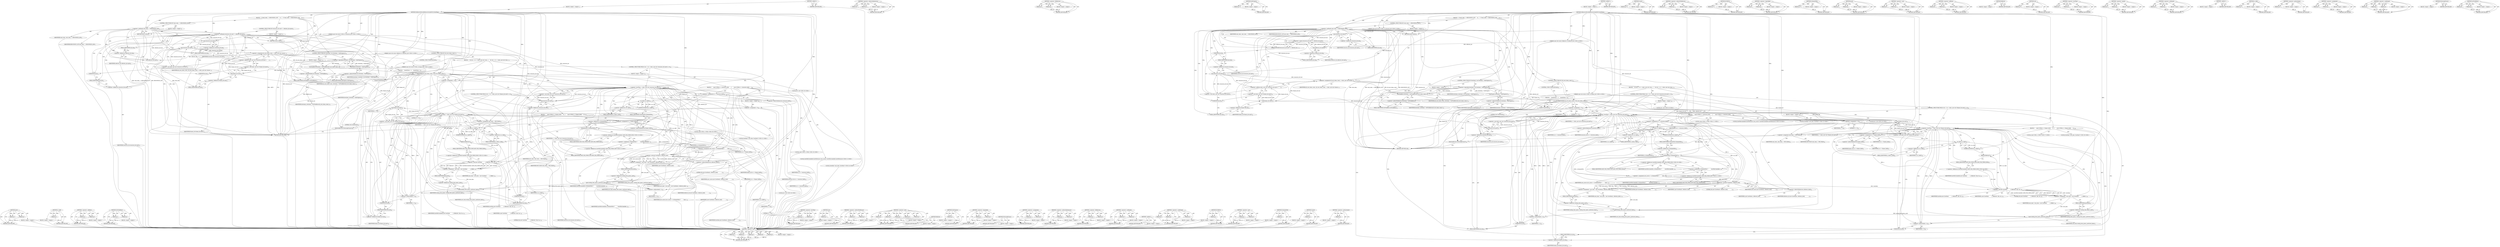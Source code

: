 digraph "&lt;operator&gt;.preIncrement" {
vulnerable_286 [label=<(METHOD,&lt;operator&gt;.new)>];
vulnerable_287 [label=<(PARAM,p1)>];
vulnerable_288 [label=<(PARAM,p2)>];
vulnerable_289 [label=<(PARAM,p3)>];
vulnerable_290 [label=<(PARAM,p4)>];
vulnerable_291 [label=<(PARAM,p5)>];
vulnerable_292 [label=<(BLOCK,&lt;empty&gt;,&lt;empty&gt;)>];
vulnerable_293 [label=<(METHOD_RETURN,ANY)>];
vulnerable_267 [label=<(METHOD,&lt;operator&gt;.indirectIndexAccess)>];
vulnerable_268 [label=<(PARAM,p1)>];
vulnerable_269 [label=<(PARAM,p2)>];
vulnerable_270 [label=<(BLOCK,&lt;empty&gt;,&lt;empty&gt;)>];
vulnerable_271 [label=<(METHOD_RETURN,ANY)>];
vulnerable_219 [label=<(METHOD,&lt;operator&gt;.fieldAccess)>];
vulnerable_220 [label=<(PARAM,p1)>];
vulnerable_221 [label=<(PARAM,p2)>];
vulnerable_222 [label=<(BLOCK,&lt;empty&gt;,&lt;empty&gt;)>];
vulnerable_223 [label=<(METHOD_RETURN,ANY)>];
vulnerable_244 [label=<(METHOD,IsInProgress)>];
vulnerable_245 [label=<(PARAM,p1)>];
vulnerable_246 [label=<(BLOCK,&lt;empty&gt;,&lt;empty&gt;)>];
vulnerable_247 [label=<(METHOD_RETURN,ANY)>];
vulnerable_6 [label=<(METHOD,&lt;global&gt;)<SUB>1</SUB>>];
vulnerable_7 [label=<(BLOCK,&lt;empty&gt;,&lt;empty&gt;)<SUB>1</SUB>>];
vulnerable_8 [label=<(METHOD,OnReceivedSavableResourceLinksForCurrentPage)<SUB>1</SUB>>];
vulnerable_9 [label="<(PARAM,const std::vector&lt;GURL&gt;&amp; resources_list)<SUB>2</SUB>>"];
vulnerable_10 [label="<(PARAM,const std::vector&lt;Referrer&gt;&amp; referrers_list)<SUB>3</SUB>>"];
vulnerable_11 [label="<(PARAM,const std::vector&lt;GURL&gt;&amp; frames_list)<SUB>4</SUB>>"];
vulnerable_12 [label=<(BLOCK,{
   if (wait_state_ != RESOURCES_LIST)
     re...,{
   if (wait_state_ != RESOURCES_LIST)
     re...)<SUB>4</SUB>>];
vulnerable_13 [label=<(CONTROL_STRUCTURE,IF,if (wait_state_ != RESOURCES_LIST))<SUB>5</SUB>>];
vulnerable_14 [label=<(&lt;operator&gt;.notEquals,wait_state_ != RESOURCES_LIST)<SUB>5</SUB>>];
vulnerable_15 [label=<(IDENTIFIER,wait_state_,wait_state_ != RESOURCES_LIST)<SUB>5</SUB>>];
vulnerable_16 [label=<(IDENTIFIER,RESOURCES_LIST,wait_state_ != RESOURCES_LIST)<SUB>5</SUB>>];
vulnerable_17 [label=<(BLOCK,&lt;empty&gt;,&lt;empty&gt;)<SUB>6</SUB>>];
vulnerable_18 [label=<(RETURN,return;,return;)<SUB>6</SUB>>];
vulnerable_19 [label=<(DCHECK,DCHECK(resources_list.size() == referrers_list....)<SUB>8</SUB>>];
vulnerable_20 [label=<(&lt;operator&gt;.equals,resources_list.size() == referrers_list.size())<SUB>8</SUB>>];
vulnerable_21 [label=<(size,resources_list.size())<SUB>8</SUB>>];
vulnerable_22 [label=<(&lt;operator&gt;.fieldAccess,resources_list.size)<SUB>8</SUB>>];
vulnerable_23 [label=<(IDENTIFIER,resources_list,resources_list.size())<SUB>8</SUB>>];
vulnerable_24 [label=<(FIELD_IDENTIFIER,size,size)<SUB>8</SUB>>];
vulnerable_25 [label=<(size,referrers_list.size())<SUB>8</SUB>>];
vulnerable_26 [label=<(&lt;operator&gt;.fieldAccess,referrers_list.size)<SUB>8</SUB>>];
vulnerable_27 [label=<(IDENTIFIER,referrers_list,referrers_list.size())<SUB>8</SUB>>];
vulnerable_28 [label=<(FIELD_IDENTIFIER,size,size)<SUB>8</SUB>>];
vulnerable_29 [label=<(&lt;operator&gt;.assignment,all_save_items_count_ = static_cast&lt;int&gt;(resour...)<SUB>9</SUB>>];
vulnerable_30 [label=<(IDENTIFIER,all_save_items_count_,all_save_items_count_ = static_cast&lt;int&gt;(resour...)<SUB>9</SUB>>];
vulnerable_31 [label=<(&lt;operator&gt;.addition,static_cast&lt;int&gt;(resources_list.size()) +
     ...)<SUB>9</SUB>>];
vulnerable_32 [label=<(&lt;operator&gt;.cast,static_cast&lt;int&gt;(resources_list.size()))<SUB>9</SUB>>];
vulnerable_33 [label=<(UNKNOWN,int,int)<SUB>9</SUB>>];
vulnerable_34 [label=<(size,resources_list.size())<SUB>9</SUB>>];
vulnerable_35 [label=<(&lt;operator&gt;.fieldAccess,resources_list.size)<SUB>9</SUB>>];
vulnerable_36 [label=<(IDENTIFIER,resources_list,resources_list.size())<SUB>9</SUB>>];
vulnerable_37 [label=<(FIELD_IDENTIFIER,size,size)<SUB>9</SUB>>];
vulnerable_38 [label=<(&lt;operator&gt;.cast,static_cast&lt;int&gt;(frames_list.size()))<SUB>10</SUB>>];
vulnerable_39 [label=<(UNKNOWN,int,int)<SUB>10</SUB>>];
vulnerable_40 [label=<(size,frames_list.size())<SUB>10</SUB>>];
vulnerable_41 [label=<(&lt;operator&gt;.fieldAccess,frames_list.size)<SUB>10</SUB>>];
vulnerable_42 [label=<(IDENTIFIER,frames_list,frames_list.size())<SUB>10</SUB>>];
vulnerable_43 [label=<(FIELD_IDENTIFIER,size,size)<SUB>10</SUB>>];
vulnerable_44 [label=<(CONTROL_STRUCTURE,IF,if (download_ &amp;&amp; download_-&gt;IsInProgress()))<SUB>12</SUB>>];
vulnerable_45 [label=<(&lt;operator&gt;.logicalAnd,download_ &amp;&amp; download_-&gt;IsInProgress())<SUB>12</SUB>>];
vulnerable_46 [label=<(IDENTIFIER,download_,download_ &amp;&amp; download_-&gt;IsInProgress())<SUB>12</SUB>>];
vulnerable_47 [label=<(IsInProgress,download_-&gt;IsInProgress())<SUB>12</SUB>>];
vulnerable_48 [label=<(&lt;operator&gt;.indirectFieldAccess,download_-&gt;IsInProgress)<SUB>12</SUB>>];
vulnerable_49 [label=<(IDENTIFIER,download_,download_-&gt;IsInProgress())<SUB>12</SUB>>];
vulnerable_50 [label=<(FIELD_IDENTIFIER,IsInProgress,IsInProgress)<SUB>12</SUB>>];
vulnerable_51 [label=<(BLOCK,&lt;empty&gt;,&lt;empty&gt;)<SUB>13</SUB>>];
vulnerable_52 [label=<(SetTotalBytes,download_-&gt;SetTotalBytes(all_save_items_count_))<SUB>13</SUB>>];
vulnerable_53 [label=<(&lt;operator&gt;.indirectFieldAccess,download_-&gt;SetTotalBytes)<SUB>13</SUB>>];
vulnerable_54 [label=<(IDENTIFIER,download_,download_-&gt;SetTotalBytes(all_save_items_count_))<SUB>13</SUB>>];
vulnerable_55 [label=<(FIELD_IDENTIFIER,SetTotalBytes,SetTotalBytes)<SUB>13</SUB>>];
vulnerable_56 [label=<(IDENTIFIER,all_save_items_count_,download_-&gt;SetTotalBytes(all_save_items_count_))<SUB>13</SUB>>];
vulnerable_57 [label=<(CONTROL_STRUCTURE,IF,if (all_save_items_count_))<SUB>15</SUB>>];
vulnerable_58 [label=<(IDENTIFIER,all_save_items_count_,if (all_save_items_count_))<SUB>15</SUB>>];
vulnerable_59 [label=<(BLOCK,{
    for (int i = 0; i &lt; static_cast&lt;int&gt;(reso...,{
    for (int i = 0; i &lt; static_cast&lt;int&gt;(reso...)<SUB>15</SUB>>];
vulnerable_60 [label=<(CONTROL_STRUCTURE,FOR,for (int i = 0;i &lt; static_cast&lt;int&gt;(resources_list.size());++i))<SUB>16</SUB>>];
vulnerable_61 [label=<(BLOCK,&lt;empty&gt;,&lt;empty&gt;)<SUB>16</SUB>>];
vulnerable_62 [label="<(LOCAL,int i: int)<SUB>16</SUB>>"];
vulnerable_63 [label=<(&lt;operator&gt;.assignment,i = 0)<SUB>16</SUB>>];
vulnerable_64 [label=<(IDENTIFIER,i,i = 0)<SUB>16</SUB>>];
vulnerable_65 [label=<(LITERAL,0,i = 0)<SUB>16</SUB>>];
vulnerable_66 [label=<(&lt;operator&gt;.lessThan,i &lt; static_cast&lt;int&gt;(resources_list.size()))<SUB>16</SUB>>];
vulnerable_67 [label=<(IDENTIFIER,i,i &lt; static_cast&lt;int&gt;(resources_list.size()))<SUB>16</SUB>>];
vulnerable_68 [label=<(&lt;operator&gt;.cast,static_cast&lt;int&gt;(resources_list.size()))<SUB>16</SUB>>];
vulnerable_69 [label=<(UNKNOWN,int,int)<SUB>16</SUB>>];
vulnerable_70 [label=<(size,resources_list.size())<SUB>16</SUB>>];
vulnerable_71 [label=<(&lt;operator&gt;.fieldAccess,resources_list.size)<SUB>16</SUB>>];
vulnerable_72 [label=<(IDENTIFIER,resources_list,resources_list.size())<SUB>16</SUB>>];
vulnerable_73 [label=<(FIELD_IDENTIFIER,size,size)<SUB>16</SUB>>];
vulnerable_74 [label=<(&lt;operator&gt;.preIncrement,++i)<SUB>16</SUB>>];
vulnerable_75 [label=<(IDENTIFIER,i,++i)<SUB>16</SUB>>];
vulnerable_76 [label=<(BLOCK,{
      const GURL&amp; u = resources_list[i];
    ...,{
      const GURL&amp; u = resources_list[i];
    ...)<SUB>16</SUB>>];
vulnerable_77 [label="<(LOCAL,const GURL u: GURL)<SUB>17</SUB>>"];
vulnerable_78 [label=<(&lt;operator&gt;.assignment,&amp; u = resources_list[i])<SUB>17</SUB>>];
vulnerable_79 [label=<(IDENTIFIER,u,&amp; u = resources_list[i])<SUB>17</SUB>>];
vulnerable_80 [label=<(&lt;operator&gt;.indirectIndexAccess,resources_list[i])<SUB>17</SUB>>];
vulnerable_81 [label=<(IDENTIFIER,resources_list,&amp; u = resources_list[i])<SUB>17</SUB>>];
vulnerable_82 [label=<(IDENTIFIER,i,&amp; u = resources_list[i])<SUB>17</SUB>>];
vulnerable_83 [label=<(DCHECK,DCHECK(u.is_valid()))<SUB>18</SUB>>];
vulnerable_84 [label=<(is_valid,u.is_valid())<SUB>18</SUB>>];
vulnerable_85 [label=<(&lt;operator&gt;.fieldAccess,u.is_valid)<SUB>18</SUB>>];
vulnerable_86 [label=<(IDENTIFIER,u,u.is_valid())<SUB>18</SUB>>];
vulnerable_87 [label=<(FIELD_IDENTIFIER,is_valid,is_valid)<SUB>18</SUB>>];
vulnerable_88 [label="<(LOCAL,SaveFileCreateInfo.SaveFileSource save_source: SaveFileCreateInfo.SaveFileSource)<SUB>19</SUB>>"];
vulnerable_89 [label=<(&lt;operator&gt;.assignment,save_source = u.SchemeIsFile() ?
          Save...)<SUB>19</SUB>>];
vulnerable_90 [label=<(IDENTIFIER,save_source,save_source = u.SchemeIsFile() ?
          Save...)<SUB>19</SUB>>];
vulnerable_91 [label=<(&lt;operator&gt;.conditional,u.SchemeIsFile() ?
          SaveFileCreateInfo...)<SUB>19</SUB>>];
vulnerable_92 [label=<(SchemeIsFile,u.SchemeIsFile())<SUB>19</SUB>>];
vulnerable_93 [label=<(&lt;operator&gt;.fieldAccess,u.SchemeIsFile)<SUB>19</SUB>>];
vulnerable_94 [label=<(IDENTIFIER,u,u.SchemeIsFile())<SUB>19</SUB>>];
vulnerable_95 [label=<(FIELD_IDENTIFIER,SchemeIsFile,SchemeIsFile)<SUB>19</SUB>>];
vulnerable_96 [label="<(&lt;operator&gt;.fieldAccess,SaveFileCreateInfo::SAVE_FILE_FROM_FILE)<SUB>20</SUB>>"];
vulnerable_97 [label=<(IDENTIFIER,SaveFileCreateInfo,u.SchemeIsFile() ?
          SaveFileCreateInfo...)<SUB>20</SUB>>];
vulnerable_98 [label=<(FIELD_IDENTIFIER,SAVE_FILE_FROM_FILE,SAVE_FILE_FROM_FILE)<SUB>20</SUB>>];
vulnerable_99 [label="<(&lt;operator&gt;.fieldAccess,SaveFileCreateInfo::SAVE_FILE_FROM_NET)<SUB>21</SUB>>"];
vulnerable_100 [label=<(IDENTIFIER,SaveFileCreateInfo,u.SchemeIsFile() ?
          SaveFileCreateInfo...)<SUB>21</SUB>>];
vulnerable_101 [label=<(FIELD_IDENTIFIER,SAVE_FILE_FROM_NET,SAVE_FILE_FROM_NET)<SUB>21</SUB>>];
vulnerable_102 [label="<(LOCAL,SaveItem* save_item: SaveItem*)<SUB>22</SUB>>"];
vulnerable_103 [label=<(&lt;operator&gt;.assignment,* save_item = new SaveItem(u, referrers_list[i]...)<SUB>22</SUB>>];
vulnerable_104 [label=<(IDENTIFIER,save_item,* save_item = new SaveItem(u, referrers_list[i]...)<SUB>22</SUB>>];
vulnerable_105 [label=<(&lt;operator&gt;.new,new SaveItem(u, referrers_list[i],
            ...)<SUB>22</SUB>>];
vulnerable_106 [label=<(IDENTIFIER,SaveItem,new SaveItem(u, referrers_list[i],
            ...)<SUB>22</SUB>>];
vulnerable_107 [label=<(IDENTIFIER,u,new SaveItem(u, referrers_list[i],
            ...)<SUB>22</SUB>>];
vulnerable_108 [label=<(&lt;operator&gt;.indirectIndexAccess,referrers_list[i])<SUB>22</SUB>>];
vulnerable_109 [label=<(IDENTIFIER,referrers_list,new SaveItem(u, referrers_list[i],
            ...)<SUB>22</SUB>>];
vulnerable_110 [label=<(IDENTIFIER,i,new SaveItem(u, referrers_list[i],
            ...)<SUB>22</SUB>>];
vulnerable_111 [label=<(LITERAL,this,new SaveItem(u, referrers_list[i],
            ...)<SUB>23</SUB>>];
vulnerable_112 [label=<(IDENTIFIER,save_source,new SaveItem(u, referrers_list[i],
            ...)<SUB>23</SUB>>];
vulnerable_113 [label=<(push,waiting_item_queue_.push(save_item))<SUB>24</SUB>>];
vulnerable_114 [label=<(&lt;operator&gt;.fieldAccess,waiting_item_queue_.push)<SUB>24</SUB>>];
vulnerable_115 [label=<(IDENTIFIER,waiting_item_queue_,waiting_item_queue_.push(save_item))<SUB>24</SUB>>];
vulnerable_116 [label=<(FIELD_IDENTIFIER,push,push)<SUB>24</SUB>>];
vulnerable_117 [label=<(IDENTIFIER,save_item,waiting_item_queue_.push(save_item))<SUB>24</SUB>>];
vulnerable_118 [label=<(CONTROL_STRUCTURE,FOR,for (int i = 0;i &lt; static_cast&lt;int&gt;(frames_list.size());++i))<SUB>26</SUB>>];
vulnerable_119 [label=<(BLOCK,&lt;empty&gt;,&lt;empty&gt;)<SUB>26</SUB>>];
vulnerable_120 [label="<(LOCAL,int i: int)<SUB>26</SUB>>"];
vulnerable_121 [label=<(&lt;operator&gt;.assignment,i = 0)<SUB>26</SUB>>];
vulnerable_122 [label=<(IDENTIFIER,i,i = 0)<SUB>26</SUB>>];
vulnerable_123 [label=<(LITERAL,0,i = 0)<SUB>26</SUB>>];
vulnerable_124 [label=<(&lt;operator&gt;.lessThan,i &lt; static_cast&lt;int&gt;(frames_list.size()))<SUB>26</SUB>>];
vulnerable_125 [label=<(IDENTIFIER,i,i &lt; static_cast&lt;int&gt;(frames_list.size()))<SUB>26</SUB>>];
vulnerable_126 [label=<(&lt;operator&gt;.cast,static_cast&lt;int&gt;(frames_list.size()))<SUB>26</SUB>>];
vulnerable_127 [label=<(UNKNOWN,int,int)<SUB>26</SUB>>];
vulnerable_128 [label=<(size,frames_list.size())<SUB>26</SUB>>];
vulnerable_129 [label=<(&lt;operator&gt;.fieldAccess,frames_list.size)<SUB>26</SUB>>];
vulnerable_130 [label=<(IDENTIFIER,frames_list,frames_list.size())<SUB>26</SUB>>];
vulnerable_131 [label=<(FIELD_IDENTIFIER,size,size)<SUB>26</SUB>>];
vulnerable_132 [label=<(&lt;operator&gt;.preIncrement,++i)<SUB>26</SUB>>];
vulnerable_133 [label=<(IDENTIFIER,i,++i)<SUB>26</SUB>>];
vulnerable_134 [label=<(BLOCK,{
      const GURL&amp; u = frames_list[i];
      D...,{
      const GURL&amp; u = frames_list[i];
      D...)<SUB>26</SUB>>];
vulnerable_135 [label="<(LOCAL,const GURL u: GURL)<SUB>27</SUB>>"];
vulnerable_136 [label=<(&lt;operator&gt;.assignment,&amp; u = frames_list[i])<SUB>27</SUB>>];
vulnerable_137 [label=<(IDENTIFIER,u,&amp; u = frames_list[i])<SUB>27</SUB>>];
vulnerable_138 [label=<(&lt;operator&gt;.indirectIndexAccess,frames_list[i])<SUB>27</SUB>>];
vulnerable_139 [label=<(IDENTIFIER,frames_list,&amp; u = frames_list[i])<SUB>27</SUB>>];
vulnerable_140 [label=<(IDENTIFIER,i,&amp; u = frames_list[i])<SUB>27</SUB>>];
vulnerable_141 [label=<(DCHECK,DCHECK(u.is_valid()))<SUB>28</SUB>>];
vulnerable_142 [label=<(is_valid,u.is_valid())<SUB>28</SUB>>];
vulnerable_143 [label=<(&lt;operator&gt;.fieldAccess,u.is_valid)<SUB>28</SUB>>];
vulnerable_144 [label=<(IDENTIFIER,u,u.is_valid())<SUB>28</SUB>>];
vulnerable_145 [label=<(FIELD_IDENTIFIER,is_valid,is_valid)<SUB>28</SUB>>];
vulnerable_146 [label="<(LOCAL,SaveItem* save_item: SaveItem*)<SUB>29</SUB>>"];
vulnerable_147 [label=<(&lt;operator&gt;.assignment,* save_item = new SaveItem(
          u, Referr...)<SUB>29</SUB>>];
vulnerable_148 [label=<(IDENTIFIER,save_item,* save_item = new SaveItem(
          u, Referr...)<SUB>29</SUB>>];
vulnerable_149 [label=<(&lt;operator&gt;.new,new SaveItem(
          u, Referrer(), this, Sa...)<SUB>29</SUB>>];
vulnerable_150 [label=<(IDENTIFIER,SaveItem,new SaveItem(
          u, Referrer(), this, Sa...)<SUB>29</SUB>>];
vulnerable_151 [label=<(IDENTIFIER,u,new SaveItem(
          u, Referrer(), this, Sa...)<SUB>30</SUB>>];
vulnerable_152 [label=<(Referrer,Referrer())<SUB>30</SUB>>];
vulnerable_153 [label=<(LITERAL,this,new SaveItem(
          u, Referrer(), this, Sa...)<SUB>30</SUB>>];
vulnerable_154 [label="<(&lt;operator&gt;.fieldAccess,SaveFileCreateInfo::SAVE_FILE_FROM_DOM)<SUB>30</SUB>>"];
vulnerable_155 [label=<(IDENTIFIER,SaveFileCreateInfo,new SaveItem(
          u, Referrer(), this, Sa...)<SUB>30</SUB>>];
vulnerable_156 [label=<(FIELD_IDENTIFIER,SAVE_FILE_FROM_DOM,SAVE_FILE_FROM_DOM)<SUB>30</SUB>>];
vulnerable_157 [label=<(push,waiting_item_queue_.push(save_item))<SUB>31</SUB>>];
vulnerable_158 [label=<(&lt;operator&gt;.fieldAccess,waiting_item_queue_.push)<SUB>31</SUB>>];
vulnerable_159 [label=<(IDENTIFIER,waiting_item_queue_,waiting_item_queue_.push(save_item))<SUB>31</SUB>>];
vulnerable_160 [label=<(FIELD_IDENTIFIER,push,push)<SUB>31</SUB>>];
vulnerable_161 [label=<(IDENTIFIER,save_item,waiting_item_queue_.push(save_item))<SUB>31</SUB>>];
vulnerable_162 [label=<(&lt;operator&gt;.assignment,wait_state_ = NET_FILES)<SUB>33</SUB>>];
vulnerable_163 [label=<(IDENTIFIER,wait_state_,wait_state_ = NET_FILES)<SUB>33</SUB>>];
vulnerable_164 [label=<(IDENTIFIER,NET_FILES,wait_state_ = NET_FILES)<SUB>33</SUB>>];
vulnerable_165 [label=<(DoSavingProcess,DoSavingProcess())<SUB>34</SUB>>];
vulnerable_166 [label=<(CONTROL_STRUCTURE,ELSE,else)<SUB>35</SUB>>];
vulnerable_167 [label=<(BLOCK,{
    Cancel(true);
  },{
    Cancel(true);
  })<SUB>35</SUB>>];
vulnerable_168 [label=<(Cancel,Cancel(true))<SUB>36</SUB>>];
vulnerable_169 [label=<(LITERAL,true,Cancel(true))<SUB>36</SUB>>];
vulnerable_170 [label=<(METHOD_RETURN,void)<SUB>1</SUB>>];
vulnerable_172 [label=<(METHOD_RETURN,ANY)<SUB>1</SUB>>];
vulnerable_305 [label=<(METHOD,Cancel)>];
vulnerable_306 [label=<(PARAM,p1)>];
vulnerable_307 [label=<(BLOCK,&lt;empty&gt;,&lt;empty&gt;)>];
vulnerable_308 [label=<(METHOD_RETURN,ANY)>];
vulnerable_248 [label=<(METHOD,&lt;operator&gt;.indirectFieldAccess)>];
vulnerable_249 [label=<(PARAM,p1)>];
vulnerable_250 [label=<(PARAM,p2)>];
vulnerable_251 [label=<(BLOCK,&lt;empty&gt;,&lt;empty&gt;)>];
vulnerable_252 [label=<(METHOD_RETURN,ANY)>];
vulnerable_206 [label=<(METHOD,DCHECK)>];
vulnerable_207 [label=<(PARAM,p1)>];
vulnerable_208 [label=<(BLOCK,&lt;empty&gt;,&lt;empty&gt;)>];
vulnerable_209 [label=<(METHOD_RETURN,ANY)>];
vulnerable_239 [label=<(METHOD,&lt;operator&gt;.logicalAnd)>];
vulnerable_240 [label=<(PARAM,p1)>];
vulnerable_241 [label=<(PARAM,p2)>];
vulnerable_242 [label=<(BLOCK,&lt;empty&gt;,&lt;empty&gt;)>];
vulnerable_243 [label=<(METHOD_RETURN,ANY)>];
vulnerable_282 [label=<(METHOD,SchemeIsFile)>];
vulnerable_283 [label=<(PARAM,p1)>];
vulnerable_284 [label=<(BLOCK,&lt;empty&gt;,&lt;empty&gt;)>];
vulnerable_285 [label=<(METHOD_RETURN,ANY)>];
vulnerable_294 [label=<(METHOD,push)>];
vulnerable_295 [label=<(PARAM,p1)>];
vulnerable_296 [label=<(PARAM,p2)>];
vulnerable_297 [label=<(BLOCK,&lt;empty&gt;,&lt;empty&gt;)>];
vulnerable_298 [label=<(METHOD_RETURN,ANY)>];
vulnerable_234 [label=<(METHOD,&lt;operator&gt;.cast)>];
vulnerable_235 [label=<(PARAM,p1)>];
vulnerable_236 [label=<(PARAM,p2)>];
vulnerable_237 [label=<(BLOCK,&lt;empty&gt;,&lt;empty&gt;)>];
vulnerable_238 [label=<(METHOD_RETURN,ANY)>];
vulnerable_229 [label=<(METHOD,&lt;operator&gt;.addition)>];
vulnerable_230 [label=<(PARAM,p1)>];
vulnerable_231 [label=<(PARAM,p2)>];
vulnerable_232 [label=<(BLOCK,&lt;empty&gt;,&lt;empty&gt;)>];
vulnerable_233 [label=<(METHOD_RETURN,ANY)>];
vulnerable_299 [label=<(METHOD,Referrer)>];
vulnerable_300 [label=<(BLOCK,&lt;empty&gt;,&lt;empty&gt;)>];
vulnerable_301 [label=<(METHOD_RETURN,ANY)>];
vulnerable_215 [label=<(METHOD,size)>];
vulnerable_216 [label=<(PARAM,p1)>];
vulnerable_217 [label=<(BLOCK,&lt;empty&gt;,&lt;empty&gt;)>];
vulnerable_218 [label=<(METHOD_RETURN,ANY)>];
vulnerable_258 [label=<(METHOD,&lt;operator&gt;.lessThan)>];
vulnerable_259 [label=<(PARAM,p1)>];
vulnerable_260 [label=<(PARAM,p2)>];
vulnerable_261 [label=<(BLOCK,&lt;empty&gt;,&lt;empty&gt;)>];
vulnerable_262 [label=<(METHOD_RETURN,ANY)>];
vulnerable_210 [label=<(METHOD,&lt;operator&gt;.equals)>];
vulnerable_211 [label=<(PARAM,p1)>];
vulnerable_212 [label=<(PARAM,p2)>];
vulnerable_213 [label=<(BLOCK,&lt;empty&gt;,&lt;empty&gt;)>];
vulnerable_214 [label=<(METHOD_RETURN,ANY)>];
vulnerable_201 [label=<(METHOD,&lt;operator&gt;.notEquals)>];
vulnerable_202 [label=<(PARAM,p1)>];
vulnerable_203 [label=<(PARAM,p2)>];
vulnerable_204 [label=<(BLOCK,&lt;empty&gt;,&lt;empty&gt;)>];
vulnerable_205 [label=<(METHOD_RETURN,ANY)>];
vulnerable_195 [label=<(METHOD,&lt;global&gt;)<SUB>1</SUB>>];
vulnerable_196 [label=<(BLOCK,&lt;empty&gt;,&lt;empty&gt;)>];
vulnerable_197 [label=<(METHOD_RETURN,ANY)>];
vulnerable_272 [label=<(METHOD,is_valid)>];
vulnerable_273 [label=<(PARAM,p1)>];
vulnerable_274 [label=<(BLOCK,&lt;empty&gt;,&lt;empty&gt;)>];
vulnerable_275 [label=<(METHOD_RETURN,ANY)>];
vulnerable_263 [label=<(METHOD,&lt;operator&gt;.preIncrement)>];
vulnerable_264 [label=<(PARAM,p1)>];
vulnerable_265 [label=<(BLOCK,&lt;empty&gt;,&lt;empty&gt;)>];
vulnerable_266 [label=<(METHOD_RETURN,ANY)>];
vulnerable_224 [label=<(METHOD,&lt;operator&gt;.assignment)>];
vulnerable_225 [label=<(PARAM,p1)>];
vulnerable_226 [label=<(PARAM,p2)>];
vulnerable_227 [label=<(BLOCK,&lt;empty&gt;,&lt;empty&gt;)>];
vulnerable_228 [label=<(METHOD_RETURN,ANY)>];
vulnerable_276 [label=<(METHOD,&lt;operator&gt;.conditional)>];
vulnerable_277 [label=<(PARAM,p1)>];
vulnerable_278 [label=<(PARAM,p2)>];
vulnerable_279 [label=<(PARAM,p3)>];
vulnerable_280 [label=<(BLOCK,&lt;empty&gt;,&lt;empty&gt;)>];
vulnerable_281 [label=<(METHOD_RETURN,ANY)>];
vulnerable_302 [label=<(METHOD,DoSavingProcess)>];
vulnerable_303 [label=<(BLOCK,&lt;empty&gt;,&lt;empty&gt;)>];
vulnerable_304 [label=<(METHOD_RETURN,ANY)>];
vulnerable_253 [label=<(METHOD,SetTotalBytes)>];
vulnerable_254 [label=<(PARAM,p1)>];
vulnerable_255 [label=<(PARAM,p2)>];
vulnerable_256 [label=<(BLOCK,&lt;empty&gt;,&lt;empty&gt;)>];
vulnerable_257 [label=<(METHOD_RETURN,ANY)>];
fixed_291 [label=<(METHOD,push)>];
fixed_292 [label=<(PARAM,p1)>];
fixed_293 [label=<(PARAM,p2)>];
fixed_294 [label=<(BLOCK,&lt;empty&gt;,&lt;empty&gt;)>];
fixed_295 [label=<(METHOD_RETURN,ANY)>];
fixed_269 [label=<(METHOD,is_valid)>];
fixed_270 [label=<(PARAM,p1)>];
fixed_271 [label=<(BLOCK,&lt;empty&gt;,&lt;empty&gt;)>];
fixed_272 [label=<(METHOD_RETURN,ANY)>];
fixed_222 [label=<(METHOD,&lt;operator&gt;.addition)>];
fixed_223 [label=<(PARAM,p1)>];
fixed_224 [label=<(PARAM,p2)>];
fixed_225 [label=<(BLOCK,&lt;empty&gt;,&lt;empty&gt;)>];
fixed_226 [label=<(METHOD_RETURN,ANY)>];
fixed_246 [label=<(METHOD,SetTotalBytes)>];
fixed_247 [label=<(PARAM,p1)>];
fixed_248 [label=<(PARAM,p2)>];
fixed_249 [label=<(BLOCK,&lt;empty&gt;,&lt;empty&gt;)>];
fixed_250 [label=<(METHOD_RETURN,ANY)>];
fixed_6 [label=<(METHOD,&lt;global&gt;)<SUB>1</SUB>>];
fixed_7 [label=<(BLOCK,&lt;empty&gt;,&lt;empty&gt;)<SUB>1</SUB>>];
fixed_8 [label=<(METHOD,OnReceivedSavableResourceLinksForCurrentPage)<SUB>1</SUB>>];
fixed_9 [label="<(PARAM,const std::vector&lt;GURL&gt;&amp; resources_list)<SUB>2</SUB>>"];
fixed_10 [label="<(PARAM,const std::vector&lt;Referrer&gt;&amp; referrers_list)<SUB>3</SUB>>"];
fixed_11 [label="<(PARAM,const std::vector&lt;GURL&gt;&amp; frames_list)<SUB>4</SUB>>"];
fixed_12 [label=<(BLOCK,{
   if (wait_state_ != RESOURCES_LIST)
     re...,{
   if (wait_state_ != RESOURCES_LIST)
     re...)<SUB>4</SUB>>];
fixed_13 [label=<(CONTROL_STRUCTURE,IF,if (wait_state_ != RESOURCES_LIST))<SUB>5</SUB>>];
fixed_14 [label=<(&lt;operator&gt;.notEquals,wait_state_ != RESOURCES_LIST)<SUB>5</SUB>>];
fixed_15 [label=<(IDENTIFIER,wait_state_,wait_state_ != RESOURCES_LIST)<SUB>5</SUB>>];
fixed_16 [label=<(IDENTIFIER,RESOURCES_LIST,wait_state_ != RESOURCES_LIST)<SUB>5</SUB>>];
fixed_17 [label=<(BLOCK,&lt;empty&gt;,&lt;empty&gt;)<SUB>6</SUB>>];
fixed_18 [label=<(RETURN,return;,return;)<SUB>6</SUB>>];
fixed_19 [label=<(CONTROL_STRUCTURE,IF,if (resources_list.size() != referrers_list.size()))<SUB>8</SUB>>];
fixed_20 [label=<(&lt;operator&gt;.notEquals,resources_list.size() != referrers_list.size())<SUB>8</SUB>>];
fixed_21 [label=<(size,resources_list.size())<SUB>8</SUB>>];
fixed_22 [label=<(&lt;operator&gt;.fieldAccess,resources_list.size)<SUB>8</SUB>>];
fixed_23 [label=<(IDENTIFIER,resources_list,resources_list.size())<SUB>8</SUB>>];
fixed_24 [label=<(FIELD_IDENTIFIER,size,size)<SUB>8</SUB>>];
fixed_25 [label=<(size,referrers_list.size())<SUB>8</SUB>>];
fixed_26 [label=<(&lt;operator&gt;.fieldAccess,referrers_list.size)<SUB>8</SUB>>];
fixed_27 [label=<(IDENTIFIER,referrers_list,referrers_list.size())<SUB>8</SUB>>];
fixed_28 [label=<(FIELD_IDENTIFIER,size,size)<SUB>8</SUB>>];
fixed_29 [label=<(BLOCK,&lt;empty&gt;,&lt;empty&gt;)<SUB>9</SUB>>];
fixed_30 [label=<(RETURN,return;,return;)<SUB>9</SUB>>];
fixed_31 [label=<(&lt;operator&gt;.assignment,all_save_items_count_ = static_cast&lt;int&gt;(resour...)<SUB>11</SUB>>];
fixed_32 [label=<(IDENTIFIER,all_save_items_count_,all_save_items_count_ = static_cast&lt;int&gt;(resour...)<SUB>11</SUB>>];
fixed_33 [label=<(&lt;operator&gt;.addition,static_cast&lt;int&gt;(resources_list.size()) +
     ...)<SUB>11</SUB>>];
fixed_34 [label=<(&lt;operator&gt;.cast,static_cast&lt;int&gt;(resources_list.size()))<SUB>11</SUB>>];
fixed_35 [label=<(UNKNOWN,int,int)<SUB>11</SUB>>];
fixed_36 [label=<(size,resources_list.size())<SUB>11</SUB>>];
fixed_37 [label=<(&lt;operator&gt;.fieldAccess,resources_list.size)<SUB>11</SUB>>];
fixed_38 [label=<(IDENTIFIER,resources_list,resources_list.size())<SUB>11</SUB>>];
fixed_39 [label=<(FIELD_IDENTIFIER,size,size)<SUB>11</SUB>>];
fixed_40 [label=<(&lt;operator&gt;.cast,static_cast&lt;int&gt;(frames_list.size()))<SUB>12</SUB>>];
fixed_41 [label=<(UNKNOWN,int,int)<SUB>12</SUB>>];
fixed_42 [label=<(size,frames_list.size())<SUB>12</SUB>>];
fixed_43 [label=<(&lt;operator&gt;.fieldAccess,frames_list.size)<SUB>12</SUB>>];
fixed_44 [label=<(IDENTIFIER,frames_list,frames_list.size())<SUB>12</SUB>>];
fixed_45 [label=<(FIELD_IDENTIFIER,size,size)<SUB>12</SUB>>];
fixed_46 [label=<(CONTROL_STRUCTURE,IF,if (download_ &amp;&amp; download_-&gt;IsInProgress()))<SUB>14</SUB>>];
fixed_47 [label=<(&lt;operator&gt;.logicalAnd,download_ &amp;&amp; download_-&gt;IsInProgress())<SUB>14</SUB>>];
fixed_48 [label=<(IDENTIFIER,download_,download_ &amp;&amp; download_-&gt;IsInProgress())<SUB>14</SUB>>];
fixed_49 [label=<(IsInProgress,download_-&gt;IsInProgress())<SUB>14</SUB>>];
fixed_50 [label=<(&lt;operator&gt;.indirectFieldAccess,download_-&gt;IsInProgress)<SUB>14</SUB>>];
fixed_51 [label=<(IDENTIFIER,download_,download_-&gt;IsInProgress())<SUB>14</SUB>>];
fixed_52 [label=<(FIELD_IDENTIFIER,IsInProgress,IsInProgress)<SUB>14</SUB>>];
fixed_53 [label=<(BLOCK,&lt;empty&gt;,&lt;empty&gt;)<SUB>15</SUB>>];
fixed_54 [label=<(SetTotalBytes,download_-&gt;SetTotalBytes(all_save_items_count_))<SUB>15</SUB>>];
fixed_55 [label=<(&lt;operator&gt;.indirectFieldAccess,download_-&gt;SetTotalBytes)<SUB>15</SUB>>];
fixed_56 [label=<(IDENTIFIER,download_,download_-&gt;SetTotalBytes(all_save_items_count_))<SUB>15</SUB>>];
fixed_57 [label=<(FIELD_IDENTIFIER,SetTotalBytes,SetTotalBytes)<SUB>15</SUB>>];
fixed_58 [label=<(IDENTIFIER,all_save_items_count_,download_-&gt;SetTotalBytes(all_save_items_count_))<SUB>15</SUB>>];
fixed_59 [label=<(CONTROL_STRUCTURE,IF,if (all_save_items_count_))<SUB>17</SUB>>];
fixed_60 [label=<(IDENTIFIER,all_save_items_count_,if (all_save_items_count_))<SUB>17</SUB>>];
fixed_61 [label=<(BLOCK,{
    for (int i = 0; i &lt; static_cast&lt;int&gt;(reso...,{
    for (int i = 0; i &lt; static_cast&lt;int&gt;(reso...)<SUB>17</SUB>>];
fixed_62 [label=<(CONTROL_STRUCTURE,FOR,for (int i = 0;i &lt; static_cast&lt;int&gt;(resources_list.size());++i))<SUB>18</SUB>>];
fixed_63 [label=<(BLOCK,&lt;empty&gt;,&lt;empty&gt;)<SUB>18</SUB>>];
fixed_64 [label="<(LOCAL,int i: int)<SUB>18</SUB>>"];
fixed_65 [label=<(&lt;operator&gt;.assignment,i = 0)<SUB>18</SUB>>];
fixed_66 [label=<(IDENTIFIER,i,i = 0)<SUB>18</SUB>>];
fixed_67 [label=<(LITERAL,0,i = 0)<SUB>18</SUB>>];
fixed_68 [label=<(&lt;operator&gt;.lessThan,i &lt; static_cast&lt;int&gt;(resources_list.size()))<SUB>18</SUB>>];
fixed_69 [label=<(IDENTIFIER,i,i &lt; static_cast&lt;int&gt;(resources_list.size()))<SUB>18</SUB>>];
fixed_70 [label=<(&lt;operator&gt;.cast,static_cast&lt;int&gt;(resources_list.size()))<SUB>18</SUB>>];
fixed_71 [label=<(UNKNOWN,int,int)<SUB>18</SUB>>];
fixed_72 [label=<(size,resources_list.size())<SUB>18</SUB>>];
fixed_73 [label=<(&lt;operator&gt;.fieldAccess,resources_list.size)<SUB>18</SUB>>];
fixed_74 [label=<(IDENTIFIER,resources_list,resources_list.size())<SUB>18</SUB>>];
fixed_75 [label=<(FIELD_IDENTIFIER,size,size)<SUB>18</SUB>>];
fixed_76 [label=<(&lt;operator&gt;.preIncrement,++i)<SUB>18</SUB>>];
fixed_77 [label=<(IDENTIFIER,i,++i)<SUB>18</SUB>>];
fixed_78 [label=<(BLOCK,{
      const GURL&amp; u = resources_list[i];
    ...,{
      const GURL&amp; u = resources_list[i];
    ...)<SUB>18</SUB>>];
fixed_79 [label="<(LOCAL,const GURL u: GURL)<SUB>19</SUB>>"];
fixed_80 [label=<(&lt;operator&gt;.assignment,&amp; u = resources_list[i])<SUB>19</SUB>>];
fixed_81 [label=<(IDENTIFIER,u,&amp; u = resources_list[i])<SUB>19</SUB>>];
fixed_82 [label=<(&lt;operator&gt;.indirectIndexAccess,resources_list[i])<SUB>19</SUB>>];
fixed_83 [label=<(IDENTIFIER,resources_list,&amp; u = resources_list[i])<SUB>19</SUB>>];
fixed_84 [label=<(IDENTIFIER,i,&amp; u = resources_list[i])<SUB>19</SUB>>];
fixed_85 [label=<(DCHECK,DCHECK(u.is_valid()))<SUB>20</SUB>>];
fixed_86 [label=<(is_valid,u.is_valid())<SUB>20</SUB>>];
fixed_87 [label=<(&lt;operator&gt;.fieldAccess,u.is_valid)<SUB>20</SUB>>];
fixed_88 [label=<(IDENTIFIER,u,u.is_valid())<SUB>20</SUB>>];
fixed_89 [label=<(FIELD_IDENTIFIER,is_valid,is_valid)<SUB>20</SUB>>];
fixed_90 [label="<(LOCAL,SaveFileCreateInfo.SaveFileSource save_source: SaveFileCreateInfo.SaveFileSource)<SUB>21</SUB>>"];
fixed_91 [label=<(&lt;operator&gt;.assignment,save_source = u.SchemeIsFile() ?
          Save...)<SUB>21</SUB>>];
fixed_92 [label=<(IDENTIFIER,save_source,save_source = u.SchemeIsFile() ?
          Save...)<SUB>21</SUB>>];
fixed_93 [label=<(&lt;operator&gt;.conditional,u.SchemeIsFile() ?
          SaveFileCreateInfo...)<SUB>21</SUB>>];
fixed_94 [label=<(SchemeIsFile,u.SchemeIsFile())<SUB>21</SUB>>];
fixed_95 [label=<(&lt;operator&gt;.fieldAccess,u.SchemeIsFile)<SUB>21</SUB>>];
fixed_96 [label=<(IDENTIFIER,u,u.SchemeIsFile())<SUB>21</SUB>>];
fixed_97 [label=<(FIELD_IDENTIFIER,SchemeIsFile,SchemeIsFile)<SUB>21</SUB>>];
fixed_98 [label="<(&lt;operator&gt;.fieldAccess,SaveFileCreateInfo::SAVE_FILE_FROM_FILE)<SUB>22</SUB>>"];
fixed_99 [label=<(IDENTIFIER,SaveFileCreateInfo,u.SchemeIsFile() ?
          SaveFileCreateInfo...)<SUB>22</SUB>>];
fixed_100 [label=<(FIELD_IDENTIFIER,SAVE_FILE_FROM_FILE,SAVE_FILE_FROM_FILE)<SUB>22</SUB>>];
fixed_101 [label="<(&lt;operator&gt;.fieldAccess,SaveFileCreateInfo::SAVE_FILE_FROM_NET)<SUB>23</SUB>>"];
fixed_102 [label=<(IDENTIFIER,SaveFileCreateInfo,u.SchemeIsFile() ?
          SaveFileCreateInfo...)<SUB>23</SUB>>];
fixed_103 [label=<(FIELD_IDENTIFIER,SAVE_FILE_FROM_NET,SAVE_FILE_FROM_NET)<SUB>23</SUB>>];
fixed_104 [label="<(LOCAL,SaveItem* save_item: SaveItem*)<SUB>24</SUB>>"];
fixed_105 [label=<(&lt;operator&gt;.assignment,* save_item = new SaveItem(u, referrers_list[i]...)<SUB>24</SUB>>];
fixed_106 [label=<(IDENTIFIER,save_item,* save_item = new SaveItem(u, referrers_list[i]...)<SUB>24</SUB>>];
fixed_107 [label=<(&lt;operator&gt;.new,new SaveItem(u, referrers_list[i],
            ...)<SUB>24</SUB>>];
fixed_108 [label=<(IDENTIFIER,SaveItem,new SaveItem(u, referrers_list[i],
            ...)<SUB>24</SUB>>];
fixed_109 [label=<(IDENTIFIER,u,new SaveItem(u, referrers_list[i],
            ...)<SUB>24</SUB>>];
fixed_110 [label=<(&lt;operator&gt;.indirectIndexAccess,referrers_list[i])<SUB>24</SUB>>];
fixed_111 [label=<(IDENTIFIER,referrers_list,new SaveItem(u, referrers_list[i],
            ...)<SUB>24</SUB>>];
fixed_112 [label=<(IDENTIFIER,i,new SaveItem(u, referrers_list[i],
            ...)<SUB>24</SUB>>];
fixed_113 [label=<(LITERAL,this,new SaveItem(u, referrers_list[i],
            ...)<SUB>25</SUB>>];
fixed_114 [label=<(IDENTIFIER,save_source,new SaveItem(u, referrers_list[i],
            ...)<SUB>25</SUB>>];
fixed_115 [label=<(push,waiting_item_queue_.push(save_item))<SUB>26</SUB>>];
fixed_116 [label=<(&lt;operator&gt;.fieldAccess,waiting_item_queue_.push)<SUB>26</SUB>>];
fixed_117 [label=<(IDENTIFIER,waiting_item_queue_,waiting_item_queue_.push(save_item))<SUB>26</SUB>>];
fixed_118 [label=<(FIELD_IDENTIFIER,push,push)<SUB>26</SUB>>];
fixed_119 [label=<(IDENTIFIER,save_item,waiting_item_queue_.push(save_item))<SUB>26</SUB>>];
fixed_120 [label=<(CONTROL_STRUCTURE,FOR,for (int i = 0;i &lt; static_cast&lt;int&gt;(frames_list.size());++i))<SUB>28</SUB>>];
fixed_121 [label=<(BLOCK,&lt;empty&gt;,&lt;empty&gt;)<SUB>28</SUB>>];
fixed_122 [label="<(LOCAL,int i: int)<SUB>28</SUB>>"];
fixed_123 [label=<(&lt;operator&gt;.assignment,i = 0)<SUB>28</SUB>>];
fixed_124 [label=<(IDENTIFIER,i,i = 0)<SUB>28</SUB>>];
fixed_125 [label=<(LITERAL,0,i = 0)<SUB>28</SUB>>];
fixed_126 [label=<(&lt;operator&gt;.lessThan,i &lt; static_cast&lt;int&gt;(frames_list.size()))<SUB>28</SUB>>];
fixed_127 [label=<(IDENTIFIER,i,i &lt; static_cast&lt;int&gt;(frames_list.size()))<SUB>28</SUB>>];
fixed_128 [label=<(&lt;operator&gt;.cast,static_cast&lt;int&gt;(frames_list.size()))<SUB>28</SUB>>];
fixed_129 [label=<(UNKNOWN,int,int)<SUB>28</SUB>>];
fixed_130 [label=<(size,frames_list.size())<SUB>28</SUB>>];
fixed_131 [label=<(&lt;operator&gt;.fieldAccess,frames_list.size)<SUB>28</SUB>>];
fixed_132 [label=<(IDENTIFIER,frames_list,frames_list.size())<SUB>28</SUB>>];
fixed_133 [label=<(FIELD_IDENTIFIER,size,size)<SUB>28</SUB>>];
fixed_134 [label=<(&lt;operator&gt;.preIncrement,++i)<SUB>28</SUB>>];
fixed_135 [label=<(IDENTIFIER,i,++i)<SUB>28</SUB>>];
fixed_136 [label=<(BLOCK,{
      const GURL&amp; u = frames_list[i];
      D...,{
      const GURL&amp; u = frames_list[i];
      D...)<SUB>28</SUB>>];
fixed_137 [label="<(LOCAL,const GURL u: GURL)<SUB>29</SUB>>"];
fixed_138 [label=<(&lt;operator&gt;.assignment,&amp; u = frames_list[i])<SUB>29</SUB>>];
fixed_139 [label=<(IDENTIFIER,u,&amp; u = frames_list[i])<SUB>29</SUB>>];
fixed_140 [label=<(&lt;operator&gt;.indirectIndexAccess,frames_list[i])<SUB>29</SUB>>];
fixed_141 [label=<(IDENTIFIER,frames_list,&amp; u = frames_list[i])<SUB>29</SUB>>];
fixed_142 [label=<(IDENTIFIER,i,&amp; u = frames_list[i])<SUB>29</SUB>>];
fixed_143 [label=<(DCHECK,DCHECK(u.is_valid()))<SUB>30</SUB>>];
fixed_144 [label=<(is_valid,u.is_valid())<SUB>30</SUB>>];
fixed_145 [label=<(&lt;operator&gt;.fieldAccess,u.is_valid)<SUB>30</SUB>>];
fixed_146 [label=<(IDENTIFIER,u,u.is_valid())<SUB>30</SUB>>];
fixed_147 [label=<(FIELD_IDENTIFIER,is_valid,is_valid)<SUB>30</SUB>>];
fixed_148 [label="<(LOCAL,SaveItem* save_item: SaveItem*)<SUB>31</SUB>>"];
fixed_149 [label=<(&lt;operator&gt;.assignment,* save_item = new SaveItem(
          u, Referr...)<SUB>31</SUB>>];
fixed_150 [label=<(IDENTIFIER,save_item,* save_item = new SaveItem(
          u, Referr...)<SUB>31</SUB>>];
fixed_151 [label=<(&lt;operator&gt;.new,new SaveItem(
          u, Referrer(), this, Sa...)<SUB>31</SUB>>];
fixed_152 [label=<(IDENTIFIER,SaveItem,new SaveItem(
          u, Referrer(), this, Sa...)<SUB>31</SUB>>];
fixed_153 [label=<(IDENTIFIER,u,new SaveItem(
          u, Referrer(), this, Sa...)<SUB>32</SUB>>];
fixed_154 [label=<(Referrer,Referrer())<SUB>32</SUB>>];
fixed_155 [label=<(LITERAL,this,new SaveItem(
          u, Referrer(), this, Sa...)<SUB>32</SUB>>];
fixed_156 [label="<(&lt;operator&gt;.fieldAccess,SaveFileCreateInfo::SAVE_FILE_FROM_DOM)<SUB>32</SUB>>"];
fixed_157 [label=<(IDENTIFIER,SaveFileCreateInfo,new SaveItem(
          u, Referrer(), this, Sa...)<SUB>32</SUB>>];
fixed_158 [label=<(FIELD_IDENTIFIER,SAVE_FILE_FROM_DOM,SAVE_FILE_FROM_DOM)<SUB>32</SUB>>];
fixed_159 [label=<(push,waiting_item_queue_.push(save_item))<SUB>33</SUB>>];
fixed_160 [label=<(&lt;operator&gt;.fieldAccess,waiting_item_queue_.push)<SUB>33</SUB>>];
fixed_161 [label=<(IDENTIFIER,waiting_item_queue_,waiting_item_queue_.push(save_item))<SUB>33</SUB>>];
fixed_162 [label=<(FIELD_IDENTIFIER,push,push)<SUB>33</SUB>>];
fixed_163 [label=<(IDENTIFIER,save_item,waiting_item_queue_.push(save_item))<SUB>33</SUB>>];
fixed_164 [label=<(&lt;operator&gt;.assignment,wait_state_ = NET_FILES)<SUB>35</SUB>>];
fixed_165 [label=<(IDENTIFIER,wait_state_,wait_state_ = NET_FILES)<SUB>35</SUB>>];
fixed_166 [label=<(IDENTIFIER,NET_FILES,wait_state_ = NET_FILES)<SUB>35</SUB>>];
fixed_167 [label=<(DoSavingProcess,DoSavingProcess())<SUB>36</SUB>>];
fixed_168 [label=<(CONTROL_STRUCTURE,ELSE,else)<SUB>37</SUB>>];
fixed_169 [label=<(BLOCK,{
    Cancel(true);
  },{
    Cancel(true);
  })<SUB>37</SUB>>];
fixed_170 [label=<(Cancel,Cancel(true))<SUB>38</SUB>>];
fixed_171 [label=<(LITERAL,true,Cancel(true))<SUB>38</SUB>>];
fixed_172 [label=<(METHOD_RETURN,void)<SUB>1</SUB>>];
fixed_174 [label=<(METHOD_RETURN,ANY)<SUB>1</SUB>>];
fixed_251 [label=<(METHOD,&lt;operator&gt;.lessThan)>];
fixed_252 [label=<(PARAM,p1)>];
fixed_253 [label=<(PARAM,p2)>];
fixed_254 [label=<(BLOCK,&lt;empty&gt;,&lt;empty&gt;)>];
fixed_255 [label=<(METHOD_RETURN,ANY)>];
fixed_208 [label=<(METHOD,size)>];
fixed_209 [label=<(PARAM,p1)>];
fixed_210 [label=<(BLOCK,&lt;empty&gt;,&lt;empty&gt;)>];
fixed_211 [label=<(METHOD_RETURN,ANY)>];
fixed_241 [label=<(METHOD,&lt;operator&gt;.indirectFieldAccess)>];
fixed_242 [label=<(PARAM,p1)>];
fixed_243 [label=<(PARAM,p2)>];
fixed_244 [label=<(BLOCK,&lt;empty&gt;,&lt;empty&gt;)>];
fixed_245 [label=<(METHOD_RETURN,ANY)>];
fixed_283 [label=<(METHOD,&lt;operator&gt;.new)>];
fixed_284 [label=<(PARAM,p1)>];
fixed_285 [label=<(PARAM,p2)>];
fixed_286 [label=<(PARAM,p3)>];
fixed_287 [label=<(PARAM,p4)>];
fixed_288 [label=<(PARAM,p5)>];
fixed_289 [label=<(BLOCK,&lt;empty&gt;,&lt;empty&gt;)>];
fixed_290 [label=<(METHOD_RETURN,ANY)>];
fixed_296 [label=<(METHOD,Referrer)>];
fixed_297 [label=<(BLOCK,&lt;empty&gt;,&lt;empty&gt;)>];
fixed_298 [label=<(METHOD_RETURN,ANY)>];
fixed_237 [label=<(METHOD,IsInProgress)>];
fixed_238 [label=<(PARAM,p1)>];
fixed_239 [label=<(BLOCK,&lt;empty&gt;,&lt;empty&gt;)>];
fixed_240 [label=<(METHOD_RETURN,ANY)>];
fixed_232 [label=<(METHOD,&lt;operator&gt;.logicalAnd)>];
fixed_233 [label=<(PARAM,p1)>];
fixed_234 [label=<(PARAM,p2)>];
fixed_235 [label=<(BLOCK,&lt;empty&gt;,&lt;empty&gt;)>];
fixed_236 [label=<(METHOD_RETURN,ANY)>];
fixed_299 [label=<(METHOD,DoSavingProcess)>];
fixed_300 [label=<(BLOCK,&lt;empty&gt;,&lt;empty&gt;)>];
fixed_301 [label=<(METHOD_RETURN,ANY)>];
fixed_217 [label=<(METHOD,&lt;operator&gt;.assignment)>];
fixed_218 [label=<(PARAM,p1)>];
fixed_219 [label=<(PARAM,p2)>];
fixed_220 [label=<(BLOCK,&lt;empty&gt;,&lt;empty&gt;)>];
fixed_221 [label=<(METHOD_RETURN,ANY)>];
fixed_260 [label=<(METHOD,&lt;operator&gt;.indirectIndexAccess)>];
fixed_261 [label=<(PARAM,p1)>];
fixed_262 [label=<(PARAM,p2)>];
fixed_263 [label=<(BLOCK,&lt;empty&gt;,&lt;empty&gt;)>];
fixed_264 [label=<(METHOD_RETURN,ANY)>];
fixed_212 [label=<(METHOD,&lt;operator&gt;.fieldAccess)>];
fixed_213 [label=<(PARAM,p1)>];
fixed_214 [label=<(PARAM,p2)>];
fixed_215 [label=<(BLOCK,&lt;empty&gt;,&lt;empty&gt;)>];
fixed_216 [label=<(METHOD_RETURN,ANY)>];
fixed_203 [label=<(METHOD,&lt;operator&gt;.notEquals)>];
fixed_204 [label=<(PARAM,p1)>];
fixed_205 [label=<(PARAM,p2)>];
fixed_206 [label=<(BLOCK,&lt;empty&gt;,&lt;empty&gt;)>];
fixed_207 [label=<(METHOD_RETURN,ANY)>];
fixed_197 [label=<(METHOD,&lt;global&gt;)<SUB>1</SUB>>];
fixed_198 [label=<(BLOCK,&lt;empty&gt;,&lt;empty&gt;)>];
fixed_199 [label=<(METHOD_RETURN,ANY)>];
fixed_273 [label=<(METHOD,&lt;operator&gt;.conditional)>];
fixed_274 [label=<(PARAM,p1)>];
fixed_275 [label=<(PARAM,p2)>];
fixed_276 [label=<(PARAM,p3)>];
fixed_277 [label=<(BLOCK,&lt;empty&gt;,&lt;empty&gt;)>];
fixed_278 [label=<(METHOD_RETURN,ANY)>];
fixed_265 [label=<(METHOD,DCHECK)>];
fixed_266 [label=<(PARAM,p1)>];
fixed_267 [label=<(BLOCK,&lt;empty&gt;,&lt;empty&gt;)>];
fixed_268 [label=<(METHOD_RETURN,ANY)>];
fixed_227 [label=<(METHOD,&lt;operator&gt;.cast)>];
fixed_228 [label=<(PARAM,p1)>];
fixed_229 [label=<(PARAM,p2)>];
fixed_230 [label=<(BLOCK,&lt;empty&gt;,&lt;empty&gt;)>];
fixed_231 [label=<(METHOD_RETURN,ANY)>];
fixed_279 [label=<(METHOD,SchemeIsFile)>];
fixed_280 [label=<(PARAM,p1)>];
fixed_281 [label=<(BLOCK,&lt;empty&gt;,&lt;empty&gt;)>];
fixed_282 [label=<(METHOD_RETURN,ANY)>];
fixed_302 [label=<(METHOD,Cancel)>];
fixed_303 [label=<(PARAM,p1)>];
fixed_304 [label=<(BLOCK,&lt;empty&gt;,&lt;empty&gt;)>];
fixed_305 [label=<(METHOD_RETURN,ANY)>];
fixed_256 [label=<(METHOD,&lt;operator&gt;.preIncrement)>];
fixed_257 [label=<(PARAM,p1)>];
fixed_258 [label=<(BLOCK,&lt;empty&gt;,&lt;empty&gt;)>];
fixed_259 [label=<(METHOD_RETURN,ANY)>];
vulnerable_286 -> vulnerable_287  [key=0, label="AST: "];
vulnerable_286 -> vulnerable_287  [key=1, label="DDG: "];
vulnerable_286 -> vulnerable_292  [key=0, label="AST: "];
vulnerable_286 -> vulnerable_288  [key=0, label="AST: "];
vulnerable_286 -> vulnerable_288  [key=1, label="DDG: "];
vulnerable_286 -> vulnerable_293  [key=0, label="AST: "];
vulnerable_286 -> vulnerable_293  [key=1, label="CFG: "];
vulnerable_286 -> vulnerable_289  [key=0, label="AST: "];
vulnerable_286 -> vulnerable_289  [key=1, label="DDG: "];
vulnerable_286 -> vulnerable_290  [key=0, label="AST: "];
vulnerable_286 -> vulnerable_290  [key=1, label="DDG: "];
vulnerable_286 -> vulnerable_291  [key=0, label="AST: "];
vulnerable_286 -> vulnerable_291  [key=1, label="DDG: "];
vulnerable_287 -> vulnerable_293  [key=0, label="DDG: p1"];
vulnerable_288 -> vulnerable_293  [key=0, label="DDG: p2"];
vulnerable_289 -> vulnerable_293  [key=0, label="DDG: p3"];
vulnerable_290 -> vulnerable_293  [key=0, label="DDG: p4"];
vulnerable_291 -> vulnerable_293  [key=0, label="DDG: p5"];
vulnerable_267 -> vulnerable_268  [key=0, label="AST: "];
vulnerable_267 -> vulnerable_268  [key=1, label="DDG: "];
vulnerable_267 -> vulnerable_270  [key=0, label="AST: "];
vulnerable_267 -> vulnerable_269  [key=0, label="AST: "];
vulnerable_267 -> vulnerable_269  [key=1, label="DDG: "];
vulnerable_267 -> vulnerable_271  [key=0, label="AST: "];
vulnerable_267 -> vulnerable_271  [key=1, label="CFG: "];
vulnerable_268 -> vulnerable_271  [key=0, label="DDG: p1"];
vulnerable_269 -> vulnerable_271  [key=0, label="DDG: p2"];
vulnerable_219 -> vulnerable_220  [key=0, label="AST: "];
vulnerable_219 -> vulnerable_220  [key=1, label="DDG: "];
vulnerable_219 -> vulnerable_222  [key=0, label="AST: "];
vulnerable_219 -> vulnerable_221  [key=0, label="AST: "];
vulnerable_219 -> vulnerable_221  [key=1, label="DDG: "];
vulnerable_219 -> vulnerable_223  [key=0, label="AST: "];
vulnerable_219 -> vulnerable_223  [key=1, label="CFG: "];
vulnerable_220 -> vulnerable_223  [key=0, label="DDG: p1"];
vulnerable_221 -> vulnerable_223  [key=0, label="DDG: p2"];
vulnerable_244 -> vulnerable_245  [key=0, label="AST: "];
vulnerable_244 -> vulnerable_245  [key=1, label="DDG: "];
vulnerable_244 -> vulnerable_246  [key=0, label="AST: "];
vulnerable_244 -> vulnerable_247  [key=0, label="AST: "];
vulnerable_244 -> vulnerable_247  [key=1, label="CFG: "];
vulnerable_245 -> vulnerable_247  [key=0, label="DDG: p1"];
vulnerable_6 -> vulnerable_7  [key=0, label="AST: "];
vulnerable_6 -> vulnerable_172  [key=0, label="AST: "];
vulnerable_6 -> vulnerable_172  [key=1, label="CFG: "];
vulnerable_7 -> vulnerable_8  [key=0, label="AST: "];
vulnerable_8 -> vulnerable_9  [key=0, label="AST: "];
vulnerable_8 -> vulnerable_9  [key=1, label="DDG: "];
vulnerable_8 -> vulnerable_10  [key=0, label="AST: "];
vulnerable_8 -> vulnerable_10  [key=1, label="DDG: "];
vulnerable_8 -> vulnerable_11  [key=0, label="AST: "];
vulnerable_8 -> vulnerable_11  [key=1, label="DDG: "];
vulnerable_8 -> vulnerable_12  [key=0, label="AST: "];
vulnerable_8 -> vulnerable_170  [key=0, label="AST: "];
vulnerable_8 -> vulnerable_14  [key=0, label="CFG: "];
vulnerable_8 -> vulnerable_14  [key=1, label="DDG: "];
vulnerable_8 -> vulnerable_58  [key=0, label="DDG: "];
vulnerable_8 -> vulnerable_18  [key=0, label="DDG: "];
vulnerable_8 -> vulnerable_45  [key=0, label="DDG: "];
vulnerable_8 -> vulnerable_162  [key=0, label="DDG: "];
vulnerable_8 -> vulnerable_165  [key=0, label="DDG: "];
vulnerable_8 -> vulnerable_52  [key=0, label="DDG: "];
vulnerable_8 -> vulnerable_63  [key=0, label="DDG: "];
vulnerable_8 -> vulnerable_66  [key=0, label="DDG: "];
vulnerable_8 -> vulnerable_74  [key=0, label="DDG: "];
vulnerable_8 -> vulnerable_121  [key=0, label="DDG: "];
vulnerable_8 -> vulnerable_124  [key=0, label="DDG: "];
vulnerable_8 -> vulnerable_132  [key=0, label="DDG: "];
vulnerable_8 -> vulnerable_168  [key=0, label="DDG: "];
vulnerable_8 -> vulnerable_113  [key=0, label="DDG: "];
vulnerable_8 -> vulnerable_157  [key=0, label="DDG: "];
vulnerable_8 -> vulnerable_105  [key=0, label="DDG: "];
vulnerable_8 -> vulnerable_149  [key=0, label="DDG: "];
vulnerable_9 -> vulnerable_170  [key=0, label="DDG: resources_list"];
vulnerable_9 -> vulnerable_21  [key=0, label="DDG: resources_list"];
vulnerable_9 -> vulnerable_34  [key=0, label="DDG: resources_list"];
vulnerable_9 -> vulnerable_78  [key=0, label="DDG: resources_list"];
vulnerable_9 -> vulnerable_70  [key=0, label="DDG: resources_list"];
vulnerable_10 -> vulnerable_170  [key=0, label="DDG: referrers_list"];
vulnerable_10 -> vulnerable_25  [key=0, label="DDG: referrers_list"];
vulnerable_10 -> vulnerable_105  [key=0, label="DDG: referrers_list"];
vulnerable_11 -> vulnerable_170  [key=0, label="DDG: frames_list"];
vulnerable_11 -> vulnerable_40  [key=0, label="DDG: frames_list"];
vulnerable_11 -> vulnerable_136  [key=0, label="DDG: frames_list"];
vulnerable_11 -> vulnerable_128  [key=0, label="DDG: frames_list"];
vulnerable_12 -> vulnerable_13  [key=0, label="AST: "];
vulnerable_12 -> vulnerable_19  [key=0, label="AST: "];
vulnerable_12 -> vulnerable_29  [key=0, label="AST: "];
vulnerable_12 -> vulnerable_44  [key=0, label="AST: "];
vulnerable_12 -> vulnerable_57  [key=0, label="AST: "];
vulnerable_13 -> vulnerable_14  [key=0, label="AST: "];
vulnerable_13 -> vulnerable_17  [key=0, label="AST: "];
vulnerable_14 -> vulnerable_15  [key=0, label="AST: "];
vulnerable_14 -> vulnerable_16  [key=0, label="AST: "];
vulnerable_14 -> vulnerable_18  [key=0, label="CFG: "];
vulnerable_14 -> vulnerable_18  [key=1, label="CDG: "];
vulnerable_14 -> vulnerable_24  [key=0, label="CFG: "];
vulnerable_14 -> vulnerable_24  [key=1, label="CDG: "];
vulnerable_14 -> vulnerable_170  [key=0, label="DDG: wait_state_"];
vulnerable_14 -> vulnerable_170  [key=1, label="DDG: wait_state_ != RESOURCES_LIST"];
vulnerable_14 -> vulnerable_170  [key=2, label="DDG: RESOURCES_LIST"];
vulnerable_14 -> vulnerable_34  [key=0, label="CDG: "];
vulnerable_14 -> vulnerable_21  [key=0, label="CDG: "];
vulnerable_14 -> vulnerable_26  [key=0, label="CDG: "];
vulnerable_14 -> vulnerable_19  [key=0, label="CDG: "];
vulnerable_14 -> vulnerable_37  [key=0, label="CDG: "];
vulnerable_14 -> vulnerable_20  [key=0, label="CDG: "];
vulnerable_14 -> vulnerable_38  [key=0, label="CDG: "];
vulnerable_14 -> vulnerable_25  [key=0, label="CDG: "];
vulnerable_14 -> vulnerable_40  [key=0, label="CDG: "];
vulnerable_14 -> vulnerable_35  [key=0, label="CDG: "];
vulnerable_14 -> vulnerable_43  [key=0, label="CDG: "];
vulnerable_14 -> vulnerable_58  [key=0, label="CDG: "];
vulnerable_14 -> vulnerable_33  [key=0, label="CDG: "];
vulnerable_14 -> vulnerable_32  [key=0, label="CDG: "];
vulnerable_14 -> vulnerable_28  [key=0, label="CDG: "];
vulnerable_14 -> vulnerable_22  [key=0, label="CDG: "];
vulnerable_14 -> vulnerable_45  [key=0, label="CDG: "];
vulnerable_14 -> vulnerable_29  [key=0, label="CDG: "];
vulnerable_14 -> vulnerable_41  [key=0, label="CDG: "];
vulnerable_14 -> vulnerable_39  [key=0, label="CDG: "];
vulnerable_14 -> vulnerable_31  [key=0, label="CDG: "];
vulnerable_14 -> vulnerable_50  [key=0, label="CDG: "];
vulnerable_14 -> vulnerable_47  [key=0, label="CDG: "];
vulnerable_14 -> vulnerable_48  [key=0, label="CDG: "];
vulnerable_17 -> vulnerable_18  [key=0, label="AST: "];
vulnerable_18 -> vulnerable_170  [key=0, label="CFG: "];
vulnerable_18 -> vulnerable_170  [key=1, label="DDG: &lt;RET&gt;"];
vulnerable_19 -> vulnerable_20  [key=0, label="AST: "];
vulnerable_19 -> vulnerable_33  [key=0, label="CFG: "];
vulnerable_20 -> vulnerable_21  [key=0, label="AST: "];
vulnerable_20 -> vulnerable_25  [key=0, label="AST: "];
vulnerable_20 -> vulnerable_19  [key=0, label="CFG: "];
vulnerable_20 -> vulnerable_19  [key=1, label="DDG: resources_list.size()"];
vulnerable_20 -> vulnerable_19  [key=2, label="DDG: referrers_list.size()"];
vulnerable_21 -> vulnerable_22  [key=0, label="AST: "];
vulnerable_21 -> vulnerable_28  [key=0, label="CFG: "];
vulnerable_21 -> vulnerable_20  [key=0, label="DDG: resources_list.size"];
vulnerable_21 -> vulnerable_34  [key=0, label="DDG: resources_list.size"];
vulnerable_22 -> vulnerable_23  [key=0, label="AST: "];
vulnerable_22 -> vulnerable_24  [key=0, label="AST: "];
vulnerable_22 -> vulnerable_21  [key=0, label="CFG: "];
vulnerable_24 -> vulnerable_22  [key=0, label="CFG: "];
vulnerable_25 -> vulnerable_26  [key=0, label="AST: "];
vulnerable_25 -> vulnerable_20  [key=0, label="CFG: "];
vulnerable_25 -> vulnerable_20  [key=1, label="DDG: referrers_list.size"];
vulnerable_26 -> vulnerable_27  [key=0, label="AST: "];
vulnerable_26 -> vulnerable_28  [key=0, label="AST: "];
vulnerable_26 -> vulnerable_25  [key=0, label="CFG: "];
vulnerable_28 -> vulnerable_26  [key=0, label="CFG: "];
vulnerable_29 -> vulnerable_30  [key=0, label="AST: "];
vulnerable_29 -> vulnerable_31  [key=0, label="AST: "];
vulnerable_29 -> vulnerable_45  [key=0, label="CFG: "];
vulnerable_29 -> vulnerable_50  [key=0, label="CFG: "];
vulnerable_29 -> vulnerable_52  [key=0, label="DDG: all_save_items_count_"];
vulnerable_31 -> vulnerable_32  [key=0, label="AST: "];
vulnerable_31 -> vulnerable_38  [key=0, label="AST: "];
vulnerable_31 -> vulnerable_29  [key=0, label="CFG: "];
vulnerable_32 -> vulnerable_33  [key=0, label="AST: "];
vulnerable_32 -> vulnerable_34  [key=0, label="AST: "];
vulnerable_32 -> vulnerable_39  [key=0, label="CFG: "];
vulnerable_33 -> vulnerable_37  [key=0, label="CFG: "];
vulnerable_34 -> vulnerable_35  [key=0, label="AST: "];
vulnerable_34 -> vulnerable_32  [key=0, label="CFG: "];
vulnerable_34 -> vulnerable_32  [key=1, label="DDG: resources_list.size"];
vulnerable_34 -> vulnerable_29  [key=0, label="DDG: resources_list.size"];
vulnerable_34 -> vulnerable_31  [key=0, label="DDG: resources_list.size"];
vulnerable_34 -> vulnerable_70  [key=0, label="DDG: resources_list.size"];
vulnerable_35 -> vulnerable_36  [key=0, label="AST: "];
vulnerable_35 -> vulnerable_37  [key=0, label="AST: "];
vulnerable_35 -> vulnerable_34  [key=0, label="CFG: "];
vulnerable_37 -> vulnerable_35  [key=0, label="CFG: "];
vulnerable_38 -> vulnerable_39  [key=0, label="AST: "];
vulnerable_38 -> vulnerable_40  [key=0, label="AST: "];
vulnerable_38 -> vulnerable_31  [key=0, label="CFG: "];
vulnerable_39 -> vulnerable_43  [key=0, label="CFG: "];
vulnerable_40 -> vulnerable_41  [key=0, label="AST: "];
vulnerable_40 -> vulnerable_38  [key=0, label="CFG: "];
vulnerable_40 -> vulnerable_38  [key=1, label="DDG: frames_list.size"];
vulnerable_40 -> vulnerable_29  [key=0, label="DDG: frames_list.size"];
vulnerable_40 -> vulnerable_31  [key=0, label="DDG: frames_list.size"];
vulnerable_40 -> vulnerable_128  [key=0, label="DDG: frames_list.size"];
vulnerable_41 -> vulnerable_42  [key=0, label="AST: "];
vulnerable_41 -> vulnerable_43  [key=0, label="AST: "];
vulnerable_41 -> vulnerable_40  [key=0, label="CFG: "];
vulnerable_43 -> vulnerable_41  [key=0, label="CFG: "];
vulnerable_44 -> vulnerable_45  [key=0, label="AST: "];
vulnerable_44 -> vulnerable_51  [key=0, label="AST: "];
vulnerable_45 -> vulnerable_46  [key=0, label="AST: "];
vulnerable_45 -> vulnerable_47  [key=0, label="AST: "];
vulnerable_45 -> vulnerable_58  [key=0, label="CFG: "];
vulnerable_45 -> vulnerable_55  [key=0, label="CFG: "];
vulnerable_45 -> vulnerable_55  [key=1, label="CDG: "];
vulnerable_45 -> vulnerable_52  [key=0, label="DDG: download_"];
vulnerable_45 -> vulnerable_52  [key=1, label="CDG: "];
vulnerable_45 -> vulnerable_53  [key=0, label="CDG: "];
vulnerable_47 -> vulnerable_48  [key=0, label="AST: "];
vulnerable_47 -> vulnerable_45  [key=0, label="CFG: "];
vulnerable_47 -> vulnerable_45  [key=1, label="DDG: download_-&gt;IsInProgress"];
vulnerable_48 -> vulnerable_49  [key=0, label="AST: "];
vulnerable_48 -> vulnerable_50  [key=0, label="AST: "];
vulnerable_48 -> vulnerable_47  [key=0, label="CFG: "];
vulnerable_50 -> vulnerable_48  [key=0, label="CFG: "];
vulnerable_51 -> vulnerable_52  [key=0, label="AST: "];
vulnerable_52 -> vulnerable_53  [key=0, label="AST: "];
vulnerable_52 -> vulnerable_56  [key=0, label="AST: "];
vulnerable_52 -> vulnerable_58  [key=0, label="CFG: "];
vulnerable_53 -> vulnerable_54  [key=0, label="AST: "];
vulnerable_53 -> vulnerable_55  [key=0, label="AST: "];
vulnerable_53 -> vulnerable_52  [key=0, label="CFG: "];
vulnerable_55 -> vulnerable_53  [key=0, label="CFG: "];
vulnerable_57 -> vulnerable_58  [key=0, label="AST: "];
vulnerable_57 -> vulnerable_59  [key=0, label="AST: "];
vulnerable_57 -> vulnerable_166  [key=0, label="AST: "];
vulnerable_58 -> vulnerable_63  [key=0, label="CFG: "];
vulnerable_58 -> vulnerable_63  [key=1, label="CDG: "];
vulnerable_58 -> vulnerable_168  [key=0, label="CFG: "];
vulnerable_58 -> vulnerable_168  [key=1, label="CDG: "];
vulnerable_58 -> vulnerable_68  [key=0, label="CDG: "];
vulnerable_58 -> vulnerable_73  [key=0, label="CDG: "];
vulnerable_58 -> vulnerable_128  [key=0, label="CDG: "];
vulnerable_58 -> vulnerable_131  [key=0, label="CDG: "];
vulnerable_58 -> vulnerable_69  [key=0, label="CDG: "];
vulnerable_58 -> vulnerable_121  [key=0, label="CDG: "];
vulnerable_58 -> vulnerable_162  [key=0, label="CDG: "];
vulnerable_58 -> vulnerable_129  [key=0, label="CDG: "];
vulnerable_58 -> vulnerable_70  [key=0, label="CDG: "];
vulnerable_58 -> vulnerable_127  [key=0, label="CDG: "];
vulnerable_58 -> vulnerable_66  [key=0, label="CDG: "];
vulnerable_58 -> vulnerable_126  [key=0, label="CDG: "];
vulnerable_58 -> vulnerable_71  [key=0, label="CDG: "];
vulnerable_58 -> vulnerable_165  [key=0, label="CDG: "];
vulnerable_58 -> vulnerable_124  [key=0, label="CDG: "];
vulnerable_59 -> vulnerable_60  [key=0, label="AST: "];
vulnerable_59 -> vulnerable_118  [key=0, label="AST: "];
vulnerable_59 -> vulnerable_162  [key=0, label="AST: "];
vulnerable_59 -> vulnerable_165  [key=0, label="AST: "];
vulnerable_60 -> vulnerable_61  [key=0, label="AST: "];
vulnerable_60 -> vulnerable_66  [key=0, label="AST: "];
vulnerable_60 -> vulnerable_74  [key=0, label="AST: "];
vulnerable_60 -> vulnerable_76  [key=0, label="AST: "];
vulnerable_61 -> vulnerable_62  [key=0, label="AST: "];
vulnerable_61 -> vulnerable_63  [key=0, label="AST: "];
vulnerable_63 -> vulnerable_64  [key=0, label="AST: "];
vulnerable_63 -> vulnerable_65  [key=0, label="AST: "];
vulnerable_63 -> vulnerable_69  [key=0, label="CFG: "];
vulnerable_63 -> vulnerable_66  [key=0, label="DDG: i"];
vulnerable_66 -> vulnerable_67  [key=0, label="AST: "];
vulnerable_66 -> vulnerable_68  [key=0, label="AST: "];
vulnerable_66 -> vulnerable_68  [key=1, label="CDG: "];
vulnerable_66 -> vulnerable_80  [key=0, label="CFG: "];
vulnerable_66 -> vulnerable_80  [key=1, label="CDG: "];
vulnerable_66 -> vulnerable_121  [key=0, label="CFG: "];
vulnerable_66 -> vulnerable_74  [key=0, label="DDG: i"];
vulnerable_66 -> vulnerable_74  [key=1, label="CDG: "];
vulnerable_66 -> vulnerable_73  [key=0, label="CDG: "];
vulnerable_66 -> vulnerable_113  [key=0, label="CDG: "];
vulnerable_66 -> vulnerable_84  [key=0, label="CDG: "];
vulnerable_66 -> vulnerable_114  [key=0, label="CDG: "];
vulnerable_66 -> vulnerable_85  [key=0, label="CDG: "];
vulnerable_66 -> vulnerable_103  [key=0, label="CDG: "];
vulnerable_66 -> vulnerable_69  [key=0, label="CDG: "];
vulnerable_66 -> vulnerable_95  [key=0, label="CDG: "];
vulnerable_66 -> vulnerable_92  [key=0, label="CDG: "];
vulnerable_66 -> vulnerable_87  [key=0, label="CDG: "];
vulnerable_66 -> vulnerable_91  [key=0, label="CDG: "];
vulnerable_66 -> vulnerable_93  [key=0, label="CDG: "];
vulnerable_66 -> vulnerable_70  [key=0, label="CDG: "];
vulnerable_66 -> vulnerable_108  [key=0, label="CDG: "];
vulnerable_66 -> vulnerable_89  [key=0, label="CDG: "];
vulnerable_66 -> vulnerable_66  [key=0, label="CDG: "];
vulnerable_66 -> vulnerable_116  [key=0, label="CDG: "];
vulnerable_66 -> vulnerable_83  [key=0, label="CDG: "];
vulnerable_66 -> vulnerable_71  [key=0, label="CDG: "];
vulnerable_66 -> vulnerable_105  [key=0, label="CDG: "];
vulnerable_66 -> vulnerable_78  [key=0, label="CDG: "];
vulnerable_68 -> vulnerable_69  [key=0, label="AST: "];
vulnerable_68 -> vulnerable_70  [key=0, label="AST: "];
vulnerable_68 -> vulnerable_66  [key=0, label="CFG: "];
vulnerable_69 -> vulnerable_73  [key=0, label="CFG: "];
vulnerable_70 -> vulnerable_71  [key=0, label="AST: "];
vulnerable_70 -> vulnerable_68  [key=0, label="CFG: "];
vulnerable_70 -> vulnerable_68  [key=1, label="DDG: resources_list.size"];
vulnerable_70 -> vulnerable_66  [key=0, label="DDG: resources_list.size"];
vulnerable_71 -> vulnerable_72  [key=0, label="AST: "];
vulnerable_71 -> vulnerable_73  [key=0, label="AST: "];
vulnerable_71 -> vulnerable_70  [key=0, label="CFG: "];
vulnerable_73 -> vulnerable_71  [key=0, label="CFG: "];
vulnerable_74 -> vulnerable_75  [key=0, label="AST: "];
vulnerable_74 -> vulnerable_69  [key=0, label="CFG: "];
vulnerable_74 -> vulnerable_66  [key=0, label="DDG: i"];
vulnerable_76 -> vulnerable_77  [key=0, label="AST: "];
vulnerable_76 -> vulnerable_78  [key=0, label="AST: "];
vulnerable_76 -> vulnerable_83  [key=0, label="AST: "];
vulnerable_76 -> vulnerable_88  [key=0, label="AST: "];
vulnerable_76 -> vulnerable_89  [key=0, label="AST: "];
vulnerable_76 -> vulnerable_102  [key=0, label="AST: "];
vulnerable_76 -> vulnerable_103  [key=0, label="AST: "];
vulnerable_76 -> vulnerable_113  [key=0, label="AST: "];
vulnerable_78 -> vulnerable_79  [key=0, label="AST: "];
vulnerable_78 -> vulnerable_80  [key=0, label="AST: "];
vulnerable_78 -> vulnerable_87  [key=0, label="CFG: "];
vulnerable_78 -> vulnerable_84  [key=0, label="DDG: u"];
vulnerable_78 -> vulnerable_105  [key=0, label="DDG: u"];
vulnerable_78 -> vulnerable_92  [key=0, label="DDG: u"];
vulnerable_80 -> vulnerable_81  [key=0, label="AST: "];
vulnerable_80 -> vulnerable_82  [key=0, label="AST: "];
vulnerable_80 -> vulnerable_78  [key=0, label="CFG: "];
vulnerable_83 -> vulnerable_84  [key=0, label="AST: "];
vulnerable_83 -> vulnerable_95  [key=0, label="CFG: "];
vulnerable_84 -> vulnerable_85  [key=0, label="AST: "];
vulnerable_84 -> vulnerable_83  [key=0, label="CFG: "];
vulnerable_84 -> vulnerable_83  [key=1, label="DDG: u.is_valid"];
vulnerable_84 -> vulnerable_105  [key=0, label="DDG: u.is_valid"];
vulnerable_85 -> vulnerable_86  [key=0, label="AST: "];
vulnerable_85 -> vulnerable_87  [key=0, label="AST: "];
vulnerable_85 -> vulnerable_84  [key=0, label="CFG: "];
vulnerable_87 -> vulnerable_85  [key=0, label="CFG: "];
vulnerable_89 -> vulnerable_90  [key=0, label="AST: "];
vulnerable_89 -> vulnerable_91  [key=0, label="AST: "];
vulnerable_89 -> vulnerable_108  [key=0, label="CFG: "];
vulnerable_89 -> vulnerable_105  [key=0, label="DDG: save_source"];
vulnerable_91 -> vulnerable_92  [key=0, label="AST: "];
vulnerable_91 -> vulnerable_96  [key=0, label="AST: "];
vulnerable_91 -> vulnerable_99  [key=0, label="AST: "];
vulnerable_91 -> vulnerable_89  [key=0, label="CFG: "];
vulnerable_92 -> vulnerable_93  [key=0, label="AST: "];
vulnerable_92 -> vulnerable_98  [key=0, label="CFG: "];
vulnerable_92 -> vulnerable_98  [key=1, label="CDG: "];
vulnerable_92 -> vulnerable_101  [key=0, label="CFG: "];
vulnerable_92 -> vulnerable_101  [key=1, label="CDG: "];
vulnerable_92 -> vulnerable_105  [key=0, label="DDG: u.SchemeIsFile"];
vulnerable_92 -> vulnerable_96  [key=0, label="CDG: "];
vulnerable_92 -> vulnerable_99  [key=0, label="CDG: "];
vulnerable_93 -> vulnerable_94  [key=0, label="AST: "];
vulnerable_93 -> vulnerable_95  [key=0, label="AST: "];
vulnerable_93 -> vulnerable_92  [key=0, label="CFG: "];
vulnerable_95 -> vulnerable_93  [key=0, label="CFG: "];
vulnerable_96 -> vulnerable_97  [key=0, label="AST: "];
vulnerable_96 -> vulnerable_98  [key=0, label="AST: "];
vulnerable_96 -> vulnerable_91  [key=0, label="CFG: "];
vulnerable_98 -> vulnerable_96  [key=0, label="CFG: "];
vulnerable_99 -> vulnerable_100  [key=0, label="AST: "];
vulnerable_99 -> vulnerable_101  [key=0, label="AST: "];
vulnerable_99 -> vulnerable_91  [key=0, label="CFG: "];
vulnerable_101 -> vulnerable_99  [key=0, label="CFG: "];
vulnerable_103 -> vulnerable_104  [key=0, label="AST: "];
vulnerable_103 -> vulnerable_105  [key=0, label="AST: "];
vulnerable_103 -> vulnerable_116  [key=0, label="CFG: "];
vulnerable_103 -> vulnerable_113  [key=0, label="DDG: save_item"];
vulnerable_105 -> vulnerable_106  [key=0, label="AST: "];
vulnerable_105 -> vulnerable_107  [key=0, label="AST: "];
vulnerable_105 -> vulnerable_108  [key=0, label="AST: "];
vulnerable_105 -> vulnerable_111  [key=0, label="AST: "];
vulnerable_105 -> vulnerable_112  [key=0, label="AST: "];
vulnerable_105 -> vulnerable_103  [key=0, label="CFG: "];
vulnerable_105 -> vulnerable_103  [key=1, label="DDG: save_source"];
vulnerable_105 -> vulnerable_103  [key=2, label="DDG: this"];
vulnerable_105 -> vulnerable_103  [key=3, label="DDG: u"];
vulnerable_105 -> vulnerable_103  [key=4, label="DDG: SaveItem"];
vulnerable_105 -> vulnerable_103  [key=5, label="DDG: referrers_list[i]"];
vulnerable_105 -> vulnerable_149  [key=0, label="DDG: SaveItem"];
vulnerable_108 -> vulnerable_109  [key=0, label="AST: "];
vulnerable_108 -> vulnerable_110  [key=0, label="AST: "];
vulnerable_108 -> vulnerable_105  [key=0, label="CFG: "];
vulnerable_113 -> vulnerable_114  [key=0, label="AST: "];
vulnerable_113 -> vulnerable_117  [key=0, label="AST: "];
vulnerable_113 -> vulnerable_74  [key=0, label="CFG: "];
vulnerable_113 -> vulnerable_157  [key=0, label="DDG: waiting_item_queue_.push"];
vulnerable_114 -> vulnerable_115  [key=0, label="AST: "];
vulnerable_114 -> vulnerable_116  [key=0, label="AST: "];
vulnerable_114 -> vulnerable_113  [key=0, label="CFG: "];
vulnerable_116 -> vulnerable_114  [key=0, label="CFG: "];
vulnerable_118 -> vulnerable_119  [key=0, label="AST: "];
vulnerable_118 -> vulnerable_124  [key=0, label="AST: "];
vulnerable_118 -> vulnerable_132  [key=0, label="AST: "];
vulnerable_118 -> vulnerable_134  [key=0, label="AST: "];
vulnerable_119 -> vulnerable_120  [key=0, label="AST: "];
vulnerable_119 -> vulnerable_121  [key=0, label="AST: "];
vulnerable_121 -> vulnerable_122  [key=0, label="AST: "];
vulnerable_121 -> vulnerable_123  [key=0, label="AST: "];
vulnerable_121 -> vulnerable_127  [key=0, label="CFG: "];
vulnerable_121 -> vulnerable_124  [key=0, label="DDG: i"];
vulnerable_124 -> vulnerable_125  [key=0, label="AST: "];
vulnerable_124 -> vulnerable_126  [key=0, label="AST: "];
vulnerable_124 -> vulnerable_126  [key=1, label="CDG: "];
vulnerable_124 -> vulnerable_138  [key=0, label="CFG: "];
vulnerable_124 -> vulnerable_138  [key=1, label="CDG: "];
vulnerable_124 -> vulnerable_162  [key=0, label="CFG: "];
vulnerable_124 -> vulnerable_132  [key=0, label="DDG: i"];
vulnerable_124 -> vulnerable_132  [key=1, label="CDG: "];
vulnerable_124 -> vulnerable_136  [key=0, label="CDG: "];
vulnerable_124 -> vulnerable_154  [key=0, label="CDG: "];
vulnerable_124 -> vulnerable_145  [key=0, label="CDG: "];
vulnerable_124 -> vulnerable_128  [key=0, label="CDG: "];
vulnerable_124 -> vulnerable_131  [key=0, label="CDG: "];
vulnerable_124 -> vulnerable_149  [key=0, label="CDG: "];
vulnerable_124 -> vulnerable_129  [key=0, label="CDG: "];
vulnerable_124 -> vulnerable_152  [key=0, label="CDG: "];
vulnerable_124 -> vulnerable_127  [key=0, label="CDG: "];
vulnerable_124 -> vulnerable_158  [key=0, label="CDG: "];
vulnerable_124 -> vulnerable_160  [key=0, label="CDG: "];
vulnerable_124 -> vulnerable_141  [key=0, label="CDG: "];
vulnerable_124 -> vulnerable_142  [key=0, label="CDG: "];
vulnerable_124 -> vulnerable_157  [key=0, label="CDG: "];
vulnerable_124 -> vulnerable_143  [key=0, label="CDG: "];
vulnerable_124 -> vulnerable_147  [key=0, label="CDG: "];
vulnerable_124 -> vulnerable_156  [key=0, label="CDG: "];
vulnerable_124 -> vulnerable_124  [key=0, label="CDG: "];
vulnerable_126 -> vulnerable_127  [key=0, label="AST: "];
vulnerable_126 -> vulnerable_128  [key=0, label="AST: "];
vulnerable_126 -> vulnerable_124  [key=0, label="CFG: "];
vulnerable_127 -> vulnerable_131  [key=0, label="CFG: "];
vulnerable_128 -> vulnerable_129  [key=0, label="AST: "];
vulnerable_128 -> vulnerable_126  [key=0, label="CFG: "];
vulnerable_128 -> vulnerable_126  [key=1, label="DDG: frames_list.size"];
vulnerable_128 -> vulnerable_124  [key=0, label="DDG: frames_list.size"];
vulnerable_129 -> vulnerable_130  [key=0, label="AST: "];
vulnerable_129 -> vulnerable_131  [key=0, label="AST: "];
vulnerable_129 -> vulnerable_128  [key=0, label="CFG: "];
vulnerable_131 -> vulnerable_129  [key=0, label="CFG: "];
vulnerable_132 -> vulnerable_133  [key=0, label="AST: "];
vulnerable_132 -> vulnerable_127  [key=0, label="CFG: "];
vulnerable_132 -> vulnerable_124  [key=0, label="DDG: i"];
vulnerable_134 -> vulnerable_135  [key=0, label="AST: "];
vulnerable_134 -> vulnerable_136  [key=0, label="AST: "];
vulnerable_134 -> vulnerable_141  [key=0, label="AST: "];
vulnerable_134 -> vulnerable_146  [key=0, label="AST: "];
vulnerable_134 -> vulnerable_147  [key=0, label="AST: "];
vulnerable_134 -> vulnerable_157  [key=0, label="AST: "];
vulnerable_136 -> vulnerable_137  [key=0, label="AST: "];
vulnerable_136 -> vulnerable_138  [key=0, label="AST: "];
vulnerable_136 -> vulnerable_145  [key=0, label="CFG: "];
vulnerable_136 -> vulnerable_142  [key=0, label="DDG: u"];
vulnerable_136 -> vulnerable_149  [key=0, label="DDG: u"];
vulnerable_138 -> vulnerable_139  [key=0, label="AST: "];
vulnerable_138 -> vulnerable_140  [key=0, label="AST: "];
vulnerable_138 -> vulnerable_136  [key=0, label="CFG: "];
vulnerable_141 -> vulnerable_142  [key=0, label="AST: "];
vulnerable_141 -> vulnerable_152  [key=0, label="CFG: "];
vulnerable_142 -> vulnerable_143  [key=0, label="AST: "];
vulnerable_142 -> vulnerable_141  [key=0, label="CFG: "];
vulnerable_142 -> vulnerable_141  [key=1, label="DDG: u.is_valid"];
vulnerable_142 -> vulnerable_149  [key=0, label="DDG: u.is_valid"];
vulnerable_143 -> vulnerable_144  [key=0, label="AST: "];
vulnerable_143 -> vulnerable_145  [key=0, label="AST: "];
vulnerable_143 -> vulnerable_142  [key=0, label="CFG: "];
vulnerable_145 -> vulnerable_143  [key=0, label="CFG: "];
vulnerable_147 -> vulnerable_148  [key=0, label="AST: "];
vulnerable_147 -> vulnerable_149  [key=0, label="AST: "];
vulnerable_147 -> vulnerable_160  [key=0, label="CFG: "];
vulnerable_147 -> vulnerable_157  [key=0, label="DDG: save_item"];
vulnerable_149 -> vulnerable_150  [key=0, label="AST: "];
vulnerable_149 -> vulnerable_151  [key=0, label="AST: "];
vulnerable_149 -> vulnerable_152  [key=0, label="AST: "];
vulnerable_149 -> vulnerable_153  [key=0, label="AST: "];
vulnerable_149 -> vulnerable_154  [key=0, label="AST: "];
vulnerable_149 -> vulnerable_147  [key=0, label="CFG: "];
vulnerable_149 -> vulnerable_147  [key=1, label="DDG: Referrer()"];
vulnerable_149 -> vulnerable_147  [key=2, label="DDG: u"];
vulnerable_149 -> vulnerable_147  [key=3, label="DDG: this"];
vulnerable_149 -> vulnerable_147  [key=4, label="DDG: SaveItem"];
vulnerable_149 -> vulnerable_147  [key=5, label="DDG: SaveFileCreateInfo::SAVE_FILE_FROM_DOM"];
vulnerable_152 -> vulnerable_156  [key=0, label="CFG: "];
vulnerable_154 -> vulnerable_155  [key=0, label="AST: "];
vulnerable_154 -> vulnerable_156  [key=0, label="AST: "];
vulnerable_154 -> vulnerable_149  [key=0, label="CFG: "];
vulnerable_156 -> vulnerable_154  [key=0, label="CFG: "];
vulnerable_157 -> vulnerable_158  [key=0, label="AST: "];
vulnerable_157 -> vulnerable_161  [key=0, label="AST: "];
vulnerable_157 -> vulnerable_132  [key=0, label="CFG: "];
vulnerable_158 -> vulnerable_159  [key=0, label="AST: "];
vulnerable_158 -> vulnerable_160  [key=0, label="AST: "];
vulnerable_158 -> vulnerable_157  [key=0, label="CFG: "];
vulnerable_160 -> vulnerable_158  [key=0, label="CFG: "];
vulnerable_162 -> vulnerable_163  [key=0, label="AST: "];
vulnerable_162 -> vulnerable_164  [key=0, label="AST: "];
vulnerable_162 -> vulnerable_165  [key=0, label="CFG: "];
vulnerable_162 -> vulnerable_170  [key=0, label="DDG: NET_FILES"];
vulnerable_165 -> vulnerable_170  [key=0, label="CFG: "];
vulnerable_166 -> vulnerable_167  [key=0, label="AST: "];
vulnerable_167 -> vulnerable_168  [key=0, label="AST: "];
vulnerable_168 -> vulnerable_169  [key=0, label="AST: "];
vulnerable_168 -> vulnerable_170  [key=0, label="CFG: "];
vulnerable_305 -> vulnerable_306  [key=0, label="AST: "];
vulnerable_305 -> vulnerable_306  [key=1, label="DDG: "];
vulnerable_305 -> vulnerable_307  [key=0, label="AST: "];
vulnerable_305 -> vulnerable_308  [key=0, label="AST: "];
vulnerable_305 -> vulnerable_308  [key=1, label="CFG: "];
vulnerable_306 -> vulnerable_308  [key=0, label="DDG: p1"];
vulnerable_248 -> vulnerable_249  [key=0, label="AST: "];
vulnerable_248 -> vulnerable_249  [key=1, label="DDG: "];
vulnerable_248 -> vulnerable_251  [key=0, label="AST: "];
vulnerable_248 -> vulnerable_250  [key=0, label="AST: "];
vulnerable_248 -> vulnerable_250  [key=1, label="DDG: "];
vulnerable_248 -> vulnerable_252  [key=0, label="AST: "];
vulnerable_248 -> vulnerable_252  [key=1, label="CFG: "];
vulnerable_249 -> vulnerable_252  [key=0, label="DDG: p1"];
vulnerable_250 -> vulnerable_252  [key=0, label="DDG: p2"];
vulnerable_206 -> vulnerable_207  [key=0, label="AST: "];
vulnerable_206 -> vulnerable_207  [key=1, label="DDG: "];
vulnerable_206 -> vulnerable_208  [key=0, label="AST: "];
vulnerable_206 -> vulnerable_209  [key=0, label="AST: "];
vulnerable_206 -> vulnerable_209  [key=1, label="CFG: "];
vulnerable_207 -> vulnerable_209  [key=0, label="DDG: p1"];
vulnerable_239 -> vulnerable_240  [key=0, label="AST: "];
vulnerable_239 -> vulnerable_240  [key=1, label="DDG: "];
vulnerable_239 -> vulnerable_242  [key=0, label="AST: "];
vulnerable_239 -> vulnerable_241  [key=0, label="AST: "];
vulnerable_239 -> vulnerable_241  [key=1, label="DDG: "];
vulnerable_239 -> vulnerable_243  [key=0, label="AST: "];
vulnerable_239 -> vulnerable_243  [key=1, label="CFG: "];
vulnerable_240 -> vulnerable_243  [key=0, label="DDG: p1"];
vulnerable_241 -> vulnerable_243  [key=0, label="DDG: p2"];
vulnerable_282 -> vulnerable_283  [key=0, label="AST: "];
vulnerable_282 -> vulnerable_283  [key=1, label="DDG: "];
vulnerable_282 -> vulnerable_284  [key=0, label="AST: "];
vulnerable_282 -> vulnerable_285  [key=0, label="AST: "];
vulnerable_282 -> vulnerable_285  [key=1, label="CFG: "];
vulnerable_283 -> vulnerable_285  [key=0, label="DDG: p1"];
vulnerable_294 -> vulnerable_295  [key=0, label="AST: "];
vulnerable_294 -> vulnerable_295  [key=1, label="DDG: "];
vulnerable_294 -> vulnerable_297  [key=0, label="AST: "];
vulnerable_294 -> vulnerable_296  [key=0, label="AST: "];
vulnerable_294 -> vulnerable_296  [key=1, label="DDG: "];
vulnerable_294 -> vulnerable_298  [key=0, label="AST: "];
vulnerable_294 -> vulnerable_298  [key=1, label="CFG: "];
vulnerable_295 -> vulnerable_298  [key=0, label="DDG: p1"];
vulnerable_296 -> vulnerable_298  [key=0, label="DDG: p2"];
vulnerable_234 -> vulnerable_235  [key=0, label="AST: "];
vulnerable_234 -> vulnerable_235  [key=1, label="DDG: "];
vulnerable_234 -> vulnerable_237  [key=0, label="AST: "];
vulnerable_234 -> vulnerable_236  [key=0, label="AST: "];
vulnerable_234 -> vulnerable_236  [key=1, label="DDG: "];
vulnerable_234 -> vulnerable_238  [key=0, label="AST: "];
vulnerable_234 -> vulnerable_238  [key=1, label="CFG: "];
vulnerable_235 -> vulnerable_238  [key=0, label="DDG: p1"];
vulnerable_236 -> vulnerable_238  [key=0, label="DDG: p2"];
vulnerable_229 -> vulnerable_230  [key=0, label="AST: "];
vulnerable_229 -> vulnerable_230  [key=1, label="DDG: "];
vulnerable_229 -> vulnerable_232  [key=0, label="AST: "];
vulnerable_229 -> vulnerable_231  [key=0, label="AST: "];
vulnerable_229 -> vulnerable_231  [key=1, label="DDG: "];
vulnerable_229 -> vulnerable_233  [key=0, label="AST: "];
vulnerable_229 -> vulnerable_233  [key=1, label="CFG: "];
vulnerable_230 -> vulnerable_233  [key=0, label="DDG: p1"];
vulnerable_231 -> vulnerable_233  [key=0, label="DDG: p2"];
vulnerable_299 -> vulnerable_300  [key=0, label="AST: "];
vulnerable_299 -> vulnerable_301  [key=0, label="AST: "];
vulnerable_299 -> vulnerable_301  [key=1, label="CFG: "];
vulnerable_215 -> vulnerable_216  [key=0, label="AST: "];
vulnerable_215 -> vulnerable_216  [key=1, label="DDG: "];
vulnerable_215 -> vulnerable_217  [key=0, label="AST: "];
vulnerable_215 -> vulnerable_218  [key=0, label="AST: "];
vulnerable_215 -> vulnerable_218  [key=1, label="CFG: "];
vulnerable_216 -> vulnerable_218  [key=0, label="DDG: p1"];
vulnerable_258 -> vulnerable_259  [key=0, label="AST: "];
vulnerable_258 -> vulnerable_259  [key=1, label="DDG: "];
vulnerable_258 -> vulnerable_261  [key=0, label="AST: "];
vulnerable_258 -> vulnerable_260  [key=0, label="AST: "];
vulnerable_258 -> vulnerable_260  [key=1, label="DDG: "];
vulnerable_258 -> vulnerable_262  [key=0, label="AST: "];
vulnerable_258 -> vulnerable_262  [key=1, label="CFG: "];
vulnerable_259 -> vulnerable_262  [key=0, label="DDG: p1"];
vulnerable_260 -> vulnerable_262  [key=0, label="DDG: p2"];
vulnerable_210 -> vulnerable_211  [key=0, label="AST: "];
vulnerable_210 -> vulnerable_211  [key=1, label="DDG: "];
vulnerable_210 -> vulnerable_213  [key=0, label="AST: "];
vulnerable_210 -> vulnerable_212  [key=0, label="AST: "];
vulnerable_210 -> vulnerable_212  [key=1, label="DDG: "];
vulnerable_210 -> vulnerable_214  [key=0, label="AST: "];
vulnerable_210 -> vulnerable_214  [key=1, label="CFG: "];
vulnerable_211 -> vulnerable_214  [key=0, label="DDG: p1"];
vulnerable_212 -> vulnerable_214  [key=0, label="DDG: p2"];
vulnerable_201 -> vulnerable_202  [key=0, label="AST: "];
vulnerable_201 -> vulnerable_202  [key=1, label="DDG: "];
vulnerable_201 -> vulnerable_204  [key=0, label="AST: "];
vulnerable_201 -> vulnerable_203  [key=0, label="AST: "];
vulnerable_201 -> vulnerable_203  [key=1, label="DDG: "];
vulnerable_201 -> vulnerable_205  [key=0, label="AST: "];
vulnerable_201 -> vulnerable_205  [key=1, label="CFG: "];
vulnerable_202 -> vulnerable_205  [key=0, label="DDG: p1"];
vulnerable_203 -> vulnerable_205  [key=0, label="DDG: p2"];
vulnerable_195 -> vulnerable_196  [key=0, label="AST: "];
vulnerable_195 -> vulnerable_197  [key=0, label="AST: "];
vulnerable_195 -> vulnerable_197  [key=1, label="CFG: "];
vulnerable_272 -> vulnerable_273  [key=0, label="AST: "];
vulnerable_272 -> vulnerable_273  [key=1, label="DDG: "];
vulnerable_272 -> vulnerable_274  [key=0, label="AST: "];
vulnerable_272 -> vulnerable_275  [key=0, label="AST: "];
vulnerable_272 -> vulnerable_275  [key=1, label="CFG: "];
vulnerable_273 -> vulnerable_275  [key=0, label="DDG: p1"];
vulnerable_263 -> vulnerable_264  [key=0, label="AST: "];
vulnerable_263 -> vulnerable_264  [key=1, label="DDG: "];
vulnerable_263 -> vulnerable_265  [key=0, label="AST: "];
vulnerable_263 -> vulnerable_266  [key=0, label="AST: "];
vulnerable_263 -> vulnerable_266  [key=1, label="CFG: "];
vulnerable_264 -> vulnerable_266  [key=0, label="DDG: p1"];
vulnerable_224 -> vulnerable_225  [key=0, label="AST: "];
vulnerable_224 -> vulnerable_225  [key=1, label="DDG: "];
vulnerable_224 -> vulnerable_227  [key=0, label="AST: "];
vulnerable_224 -> vulnerable_226  [key=0, label="AST: "];
vulnerable_224 -> vulnerable_226  [key=1, label="DDG: "];
vulnerable_224 -> vulnerable_228  [key=0, label="AST: "];
vulnerable_224 -> vulnerable_228  [key=1, label="CFG: "];
vulnerable_225 -> vulnerable_228  [key=0, label="DDG: p1"];
vulnerable_226 -> vulnerable_228  [key=0, label="DDG: p2"];
vulnerable_276 -> vulnerable_277  [key=0, label="AST: "];
vulnerable_276 -> vulnerable_277  [key=1, label="DDG: "];
vulnerable_276 -> vulnerable_280  [key=0, label="AST: "];
vulnerable_276 -> vulnerable_278  [key=0, label="AST: "];
vulnerable_276 -> vulnerable_278  [key=1, label="DDG: "];
vulnerable_276 -> vulnerable_281  [key=0, label="AST: "];
vulnerable_276 -> vulnerable_281  [key=1, label="CFG: "];
vulnerable_276 -> vulnerable_279  [key=0, label="AST: "];
vulnerable_276 -> vulnerable_279  [key=1, label="DDG: "];
vulnerable_277 -> vulnerable_281  [key=0, label="DDG: p1"];
vulnerable_278 -> vulnerable_281  [key=0, label="DDG: p2"];
vulnerable_279 -> vulnerable_281  [key=0, label="DDG: p3"];
vulnerable_302 -> vulnerable_303  [key=0, label="AST: "];
vulnerable_302 -> vulnerable_304  [key=0, label="AST: "];
vulnerable_302 -> vulnerable_304  [key=1, label="CFG: "];
vulnerable_253 -> vulnerable_254  [key=0, label="AST: "];
vulnerable_253 -> vulnerable_254  [key=1, label="DDG: "];
vulnerable_253 -> vulnerable_256  [key=0, label="AST: "];
vulnerable_253 -> vulnerable_255  [key=0, label="AST: "];
vulnerable_253 -> vulnerable_255  [key=1, label="DDG: "];
vulnerable_253 -> vulnerable_257  [key=0, label="AST: "];
vulnerable_253 -> vulnerable_257  [key=1, label="CFG: "];
vulnerable_254 -> vulnerable_257  [key=0, label="DDG: p1"];
vulnerable_255 -> vulnerable_257  [key=0, label="DDG: p2"];
fixed_291 -> fixed_292  [key=0, label="AST: "];
fixed_291 -> fixed_292  [key=1, label="DDG: "];
fixed_291 -> fixed_294  [key=0, label="AST: "];
fixed_291 -> fixed_293  [key=0, label="AST: "];
fixed_291 -> fixed_293  [key=1, label="DDG: "];
fixed_291 -> fixed_295  [key=0, label="AST: "];
fixed_291 -> fixed_295  [key=1, label="CFG: "];
fixed_292 -> fixed_295  [key=0, label="DDG: p1"];
fixed_293 -> fixed_295  [key=0, label="DDG: p2"];
fixed_294 -> vulnerable_286  [key=0];
fixed_295 -> vulnerable_286  [key=0];
fixed_269 -> fixed_270  [key=0, label="AST: "];
fixed_269 -> fixed_270  [key=1, label="DDG: "];
fixed_269 -> fixed_271  [key=0, label="AST: "];
fixed_269 -> fixed_272  [key=0, label="AST: "];
fixed_269 -> fixed_272  [key=1, label="CFG: "];
fixed_270 -> fixed_272  [key=0, label="DDG: p1"];
fixed_271 -> vulnerable_286  [key=0];
fixed_272 -> vulnerable_286  [key=0];
fixed_222 -> fixed_223  [key=0, label="AST: "];
fixed_222 -> fixed_223  [key=1, label="DDG: "];
fixed_222 -> fixed_225  [key=0, label="AST: "];
fixed_222 -> fixed_224  [key=0, label="AST: "];
fixed_222 -> fixed_224  [key=1, label="DDG: "];
fixed_222 -> fixed_226  [key=0, label="AST: "];
fixed_222 -> fixed_226  [key=1, label="CFG: "];
fixed_223 -> fixed_226  [key=0, label="DDG: p1"];
fixed_224 -> fixed_226  [key=0, label="DDG: p2"];
fixed_225 -> vulnerable_286  [key=0];
fixed_226 -> vulnerable_286  [key=0];
fixed_246 -> fixed_247  [key=0, label="AST: "];
fixed_246 -> fixed_247  [key=1, label="DDG: "];
fixed_246 -> fixed_249  [key=0, label="AST: "];
fixed_246 -> fixed_248  [key=0, label="AST: "];
fixed_246 -> fixed_248  [key=1, label="DDG: "];
fixed_246 -> fixed_250  [key=0, label="AST: "];
fixed_246 -> fixed_250  [key=1, label="CFG: "];
fixed_247 -> fixed_250  [key=0, label="DDG: p1"];
fixed_248 -> fixed_250  [key=0, label="DDG: p2"];
fixed_249 -> vulnerable_286  [key=0];
fixed_250 -> vulnerable_286  [key=0];
fixed_6 -> fixed_7  [key=0, label="AST: "];
fixed_6 -> fixed_174  [key=0, label="AST: "];
fixed_6 -> fixed_174  [key=1, label="CFG: "];
fixed_7 -> fixed_8  [key=0, label="AST: "];
fixed_8 -> fixed_9  [key=0, label="AST: "];
fixed_8 -> fixed_9  [key=1, label="DDG: "];
fixed_8 -> fixed_10  [key=0, label="AST: "];
fixed_8 -> fixed_10  [key=1, label="DDG: "];
fixed_8 -> fixed_11  [key=0, label="AST: "];
fixed_8 -> fixed_11  [key=1, label="DDG: "];
fixed_8 -> fixed_12  [key=0, label="AST: "];
fixed_8 -> fixed_172  [key=0, label="AST: "];
fixed_8 -> fixed_14  [key=0, label="CFG: "];
fixed_8 -> fixed_14  [key=1, label="DDG: "];
fixed_8 -> fixed_60  [key=0, label="DDG: "];
fixed_8 -> fixed_18  [key=0, label="DDG: "];
fixed_8 -> fixed_30  [key=0, label="DDG: "];
fixed_8 -> fixed_47  [key=0, label="DDG: "];
fixed_8 -> fixed_164  [key=0, label="DDG: "];
fixed_8 -> fixed_167  [key=0, label="DDG: "];
fixed_8 -> fixed_54  [key=0, label="DDG: "];
fixed_8 -> fixed_65  [key=0, label="DDG: "];
fixed_8 -> fixed_68  [key=0, label="DDG: "];
fixed_8 -> fixed_76  [key=0, label="DDG: "];
fixed_8 -> fixed_123  [key=0, label="DDG: "];
fixed_8 -> fixed_126  [key=0, label="DDG: "];
fixed_8 -> fixed_134  [key=0, label="DDG: "];
fixed_8 -> fixed_170  [key=0, label="DDG: "];
fixed_8 -> fixed_115  [key=0, label="DDG: "];
fixed_8 -> fixed_159  [key=0, label="DDG: "];
fixed_8 -> fixed_107  [key=0, label="DDG: "];
fixed_8 -> fixed_151  [key=0, label="DDG: "];
fixed_9 -> fixed_172  [key=0, label="DDG: resources_list"];
fixed_9 -> fixed_21  [key=0, label="DDG: resources_list"];
fixed_9 -> fixed_36  [key=0, label="DDG: resources_list"];
fixed_9 -> fixed_80  [key=0, label="DDG: resources_list"];
fixed_9 -> fixed_72  [key=0, label="DDG: resources_list"];
fixed_10 -> fixed_172  [key=0, label="DDG: referrers_list"];
fixed_10 -> fixed_25  [key=0, label="DDG: referrers_list"];
fixed_10 -> fixed_107  [key=0, label="DDG: referrers_list"];
fixed_11 -> fixed_172  [key=0, label="DDG: frames_list"];
fixed_11 -> fixed_42  [key=0, label="DDG: frames_list"];
fixed_11 -> fixed_138  [key=0, label="DDG: frames_list"];
fixed_11 -> fixed_130  [key=0, label="DDG: frames_list"];
fixed_12 -> fixed_13  [key=0, label="AST: "];
fixed_12 -> fixed_19  [key=0, label="AST: "];
fixed_12 -> fixed_31  [key=0, label="AST: "];
fixed_12 -> fixed_46  [key=0, label="AST: "];
fixed_12 -> fixed_59  [key=0, label="AST: "];
fixed_13 -> fixed_14  [key=0, label="AST: "];
fixed_13 -> fixed_17  [key=0, label="AST: "];
fixed_14 -> fixed_15  [key=0, label="AST: "];
fixed_14 -> fixed_16  [key=0, label="AST: "];
fixed_14 -> fixed_18  [key=0, label="CFG: "];
fixed_14 -> fixed_18  [key=1, label="CDG: "];
fixed_14 -> fixed_24  [key=0, label="CFG: "];
fixed_14 -> fixed_24  [key=1, label="CDG: "];
fixed_14 -> fixed_172  [key=0, label="DDG: wait_state_"];
fixed_14 -> fixed_172  [key=1, label="DDG: wait_state_ != RESOURCES_LIST"];
fixed_14 -> fixed_172  [key=2, label="DDG: RESOURCES_LIST"];
fixed_14 -> fixed_21  [key=0, label="CDG: "];
fixed_14 -> fixed_26  [key=0, label="CDG: "];
fixed_14 -> fixed_20  [key=0, label="CDG: "];
fixed_14 -> fixed_25  [key=0, label="CDG: "];
fixed_14 -> fixed_28  [key=0, label="CDG: "];
fixed_14 -> fixed_22  [key=0, label="CDG: "];
fixed_15 -> vulnerable_286  [key=0];
fixed_16 -> vulnerable_286  [key=0];
fixed_17 -> fixed_18  [key=0, label="AST: "];
fixed_18 -> fixed_172  [key=0, label="CFG: "];
fixed_18 -> fixed_172  [key=1, label="DDG: &lt;RET&gt;"];
fixed_19 -> fixed_20  [key=0, label="AST: "];
fixed_19 -> fixed_29  [key=0, label="AST: "];
fixed_20 -> fixed_21  [key=0, label="AST: "];
fixed_20 -> fixed_25  [key=0, label="AST: "];
fixed_20 -> fixed_30  [key=0, label="CFG: "];
fixed_20 -> fixed_30  [key=1, label="CDG: "];
fixed_20 -> fixed_35  [key=0, label="CFG: "];
fixed_20 -> fixed_35  [key=1, label="CDG: "];
fixed_20 -> fixed_34  [key=0, label="CDG: "];
fixed_20 -> fixed_60  [key=0, label="CDG: "];
fixed_20 -> fixed_42  [key=0, label="CDG: "];
fixed_20 -> fixed_37  [key=0, label="CDG: "];
fixed_20 -> fixed_40  [key=0, label="CDG: "];
fixed_20 -> fixed_43  [key=0, label="CDG: "];
fixed_20 -> fixed_33  [key=0, label="CDG: "];
fixed_20 -> fixed_36  [key=0, label="CDG: "];
fixed_20 -> fixed_47  [key=0, label="CDG: "];
fixed_20 -> fixed_45  [key=0, label="CDG: "];
fixed_20 -> fixed_41  [key=0, label="CDG: "];
fixed_20 -> fixed_39  [key=0, label="CDG: "];
fixed_20 -> fixed_31  [key=0, label="CDG: "];
fixed_20 -> fixed_52  [key=0, label="CDG: "];
fixed_20 -> fixed_50  [key=0, label="CDG: "];
fixed_20 -> fixed_49  [key=0, label="CDG: "];
fixed_21 -> fixed_22  [key=0, label="AST: "];
fixed_21 -> fixed_28  [key=0, label="CFG: "];
fixed_21 -> fixed_20  [key=0, label="DDG: resources_list.size"];
fixed_21 -> fixed_36  [key=0, label="DDG: resources_list.size"];
fixed_22 -> fixed_23  [key=0, label="AST: "];
fixed_22 -> fixed_24  [key=0, label="AST: "];
fixed_22 -> fixed_21  [key=0, label="CFG: "];
fixed_23 -> vulnerable_286  [key=0];
fixed_24 -> fixed_22  [key=0, label="CFG: "];
fixed_25 -> fixed_26  [key=0, label="AST: "];
fixed_25 -> fixed_20  [key=0, label="CFG: "];
fixed_25 -> fixed_20  [key=1, label="DDG: referrers_list.size"];
fixed_26 -> fixed_27  [key=0, label="AST: "];
fixed_26 -> fixed_28  [key=0, label="AST: "];
fixed_26 -> fixed_25  [key=0, label="CFG: "];
fixed_27 -> vulnerable_286  [key=0];
fixed_28 -> fixed_26  [key=0, label="CFG: "];
fixed_29 -> fixed_30  [key=0, label="AST: "];
fixed_30 -> fixed_172  [key=0, label="CFG: "];
fixed_30 -> fixed_172  [key=1, label="DDG: &lt;RET&gt;"];
fixed_31 -> fixed_32  [key=0, label="AST: "];
fixed_31 -> fixed_33  [key=0, label="AST: "];
fixed_31 -> fixed_47  [key=0, label="CFG: "];
fixed_31 -> fixed_52  [key=0, label="CFG: "];
fixed_31 -> fixed_54  [key=0, label="DDG: all_save_items_count_"];
fixed_32 -> vulnerable_286  [key=0];
fixed_33 -> fixed_34  [key=0, label="AST: "];
fixed_33 -> fixed_40  [key=0, label="AST: "];
fixed_33 -> fixed_31  [key=0, label="CFG: "];
fixed_34 -> fixed_35  [key=0, label="AST: "];
fixed_34 -> fixed_36  [key=0, label="AST: "];
fixed_34 -> fixed_41  [key=0, label="CFG: "];
fixed_35 -> fixed_39  [key=0, label="CFG: "];
fixed_36 -> fixed_37  [key=0, label="AST: "];
fixed_36 -> fixed_34  [key=0, label="CFG: "];
fixed_36 -> fixed_34  [key=1, label="DDG: resources_list.size"];
fixed_36 -> fixed_31  [key=0, label="DDG: resources_list.size"];
fixed_36 -> fixed_33  [key=0, label="DDG: resources_list.size"];
fixed_36 -> fixed_72  [key=0, label="DDG: resources_list.size"];
fixed_37 -> fixed_38  [key=0, label="AST: "];
fixed_37 -> fixed_39  [key=0, label="AST: "];
fixed_37 -> fixed_36  [key=0, label="CFG: "];
fixed_38 -> vulnerable_286  [key=0];
fixed_39 -> fixed_37  [key=0, label="CFG: "];
fixed_40 -> fixed_41  [key=0, label="AST: "];
fixed_40 -> fixed_42  [key=0, label="AST: "];
fixed_40 -> fixed_33  [key=0, label="CFG: "];
fixed_41 -> fixed_45  [key=0, label="CFG: "];
fixed_42 -> fixed_43  [key=0, label="AST: "];
fixed_42 -> fixed_40  [key=0, label="CFG: "];
fixed_42 -> fixed_40  [key=1, label="DDG: frames_list.size"];
fixed_42 -> fixed_31  [key=0, label="DDG: frames_list.size"];
fixed_42 -> fixed_33  [key=0, label="DDG: frames_list.size"];
fixed_42 -> fixed_130  [key=0, label="DDG: frames_list.size"];
fixed_43 -> fixed_44  [key=0, label="AST: "];
fixed_43 -> fixed_45  [key=0, label="AST: "];
fixed_43 -> fixed_42  [key=0, label="CFG: "];
fixed_44 -> vulnerable_286  [key=0];
fixed_45 -> fixed_43  [key=0, label="CFG: "];
fixed_46 -> fixed_47  [key=0, label="AST: "];
fixed_46 -> fixed_53  [key=0, label="AST: "];
fixed_47 -> fixed_48  [key=0, label="AST: "];
fixed_47 -> fixed_49  [key=0, label="AST: "];
fixed_47 -> fixed_60  [key=0, label="CFG: "];
fixed_47 -> fixed_57  [key=0, label="CFG: "];
fixed_47 -> fixed_57  [key=1, label="CDG: "];
fixed_47 -> fixed_54  [key=0, label="DDG: download_"];
fixed_47 -> fixed_54  [key=1, label="CDG: "];
fixed_47 -> fixed_55  [key=0, label="CDG: "];
fixed_48 -> vulnerable_286  [key=0];
fixed_49 -> fixed_50  [key=0, label="AST: "];
fixed_49 -> fixed_47  [key=0, label="CFG: "];
fixed_49 -> fixed_47  [key=1, label="DDG: download_-&gt;IsInProgress"];
fixed_50 -> fixed_51  [key=0, label="AST: "];
fixed_50 -> fixed_52  [key=0, label="AST: "];
fixed_50 -> fixed_49  [key=0, label="CFG: "];
fixed_51 -> vulnerable_286  [key=0];
fixed_52 -> fixed_50  [key=0, label="CFG: "];
fixed_53 -> fixed_54  [key=0, label="AST: "];
fixed_54 -> fixed_55  [key=0, label="AST: "];
fixed_54 -> fixed_58  [key=0, label="AST: "];
fixed_54 -> fixed_60  [key=0, label="CFG: "];
fixed_55 -> fixed_56  [key=0, label="AST: "];
fixed_55 -> fixed_57  [key=0, label="AST: "];
fixed_55 -> fixed_54  [key=0, label="CFG: "];
fixed_56 -> vulnerable_286  [key=0];
fixed_57 -> fixed_55  [key=0, label="CFG: "];
fixed_58 -> vulnerable_286  [key=0];
fixed_59 -> fixed_60  [key=0, label="AST: "];
fixed_59 -> fixed_61  [key=0, label="AST: "];
fixed_59 -> fixed_168  [key=0, label="AST: "];
fixed_60 -> fixed_65  [key=0, label="CFG: "];
fixed_60 -> fixed_65  [key=1, label="CDG: "];
fixed_60 -> fixed_170  [key=0, label="CFG: "];
fixed_60 -> fixed_170  [key=1, label="CDG: "];
fixed_60 -> fixed_68  [key=0, label="CDG: "];
fixed_60 -> fixed_73  [key=0, label="CDG: "];
fixed_60 -> fixed_167  [key=0, label="CDG: "];
fixed_60 -> fixed_75  [key=0, label="CDG: "];
fixed_60 -> fixed_128  [key=0, label="CDG: "];
fixed_60 -> fixed_131  [key=0, label="CDG: "];
fixed_60 -> fixed_129  [key=0, label="CDG: "];
fixed_60 -> fixed_130  [key=0, label="CDG: "];
fixed_60 -> fixed_70  [key=0, label="CDG: "];
fixed_60 -> fixed_164  [key=0, label="CDG: "];
fixed_60 -> fixed_72  [key=0, label="CDG: "];
fixed_60 -> fixed_123  [key=0, label="CDG: "];
fixed_60 -> fixed_126  [key=0, label="CDG: "];
fixed_60 -> fixed_71  [key=0, label="CDG: "];
fixed_60 -> fixed_133  [key=0, label="CDG: "];
fixed_61 -> fixed_62  [key=0, label="AST: "];
fixed_61 -> fixed_120  [key=0, label="AST: "];
fixed_61 -> fixed_164  [key=0, label="AST: "];
fixed_61 -> fixed_167  [key=0, label="AST: "];
fixed_62 -> fixed_63  [key=0, label="AST: "];
fixed_62 -> fixed_68  [key=0, label="AST: "];
fixed_62 -> fixed_76  [key=0, label="AST: "];
fixed_62 -> fixed_78  [key=0, label="AST: "];
fixed_63 -> fixed_64  [key=0, label="AST: "];
fixed_63 -> fixed_65  [key=0, label="AST: "];
fixed_64 -> vulnerable_286  [key=0];
fixed_65 -> fixed_66  [key=0, label="AST: "];
fixed_65 -> fixed_67  [key=0, label="AST: "];
fixed_65 -> fixed_71  [key=0, label="CFG: "];
fixed_65 -> fixed_68  [key=0, label="DDG: i"];
fixed_66 -> vulnerable_286  [key=0];
fixed_67 -> vulnerable_286  [key=0];
fixed_68 -> fixed_69  [key=0, label="AST: "];
fixed_68 -> fixed_70  [key=0, label="AST: "];
fixed_68 -> fixed_70  [key=1, label="CDG: "];
fixed_68 -> fixed_82  [key=0, label="CFG: "];
fixed_68 -> fixed_82  [key=1, label="CDG: "];
fixed_68 -> fixed_123  [key=0, label="CFG: "];
fixed_68 -> fixed_76  [key=0, label="DDG: i"];
fixed_68 -> fixed_76  [key=1, label="CDG: "];
fixed_68 -> fixed_107  [key=0, label="CDG: "];
fixed_68 -> fixed_94  [key=0, label="CDG: "];
fixed_68 -> fixed_115  [key=0, label="CDG: "];
fixed_68 -> fixed_68  [key=0, label="CDG: "];
fixed_68 -> fixed_73  [key=0, label="CDG: "];
fixed_68 -> fixed_75  [key=0, label="CDG: "];
fixed_68 -> fixed_85  [key=0, label="CDG: "];
fixed_68 -> fixed_95  [key=0, label="CDG: "];
fixed_68 -> fixed_87  [key=0, label="CDG: "];
fixed_68 -> fixed_97  [key=0, label="CDG: "];
fixed_68 -> fixed_91  [key=0, label="CDG: "];
fixed_68 -> fixed_93  [key=0, label="CDG: "];
fixed_68 -> fixed_80  [key=0, label="CDG: "];
fixed_68 -> fixed_118  [key=0, label="CDG: "];
fixed_68 -> fixed_86  [key=0, label="CDG: "];
fixed_68 -> fixed_89  [key=0, label="CDG: "];
fixed_68 -> fixed_116  [key=0, label="CDG: "];
fixed_68 -> fixed_72  [key=0, label="CDG: "];
fixed_68 -> fixed_71  [key=0, label="CDG: "];
fixed_68 -> fixed_105  [key=0, label="CDG: "];
fixed_68 -> fixed_110  [key=0, label="CDG: "];
fixed_69 -> vulnerable_286  [key=0];
fixed_70 -> fixed_71  [key=0, label="AST: "];
fixed_70 -> fixed_72  [key=0, label="AST: "];
fixed_70 -> fixed_68  [key=0, label="CFG: "];
fixed_71 -> fixed_75  [key=0, label="CFG: "];
fixed_72 -> fixed_73  [key=0, label="AST: "];
fixed_72 -> fixed_70  [key=0, label="CFG: "];
fixed_72 -> fixed_70  [key=1, label="DDG: resources_list.size"];
fixed_72 -> fixed_68  [key=0, label="DDG: resources_list.size"];
fixed_73 -> fixed_74  [key=0, label="AST: "];
fixed_73 -> fixed_75  [key=0, label="AST: "];
fixed_73 -> fixed_72  [key=0, label="CFG: "];
fixed_74 -> vulnerable_286  [key=0];
fixed_75 -> fixed_73  [key=0, label="CFG: "];
fixed_76 -> fixed_77  [key=0, label="AST: "];
fixed_76 -> fixed_71  [key=0, label="CFG: "];
fixed_76 -> fixed_68  [key=0, label="DDG: i"];
fixed_77 -> vulnerable_286  [key=0];
fixed_78 -> fixed_79  [key=0, label="AST: "];
fixed_78 -> fixed_80  [key=0, label="AST: "];
fixed_78 -> fixed_85  [key=0, label="AST: "];
fixed_78 -> fixed_90  [key=0, label="AST: "];
fixed_78 -> fixed_91  [key=0, label="AST: "];
fixed_78 -> fixed_104  [key=0, label="AST: "];
fixed_78 -> fixed_105  [key=0, label="AST: "];
fixed_78 -> fixed_115  [key=0, label="AST: "];
fixed_79 -> vulnerable_286  [key=0];
fixed_80 -> fixed_81  [key=0, label="AST: "];
fixed_80 -> fixed_82  [key=0, label="AST: "];
fixed_80 -> fixed_89  [key=0, label="CFG: "];
fixed_80 -> fixed_86  [key=0, label="DDG: u"];
fixed_80 -> fixed_107  [key=0, label="DDG: u"];
fixed_80 -> fixed_94  [key=0, label="DDG: u"];
fixed_81 -> vulnerable_286  [key=0];
fixed_82 -> fixed_83  [key=0, label="AST: "];
fixed_82 -> fixed_84  [key=0, label="AST: "];
fixed_82 -> fixed_80  [key=0, label="CFG: "];
fixed_83 -> vulnerable_286  [key=0];
fixed_84 -> vulnerable_286  [key=0];
fixed_85 -> fixed_86  [key=0, label="AST: "];
fixed_85 -> fixed_97  [key=0, label="CFG: "];
fixed_86 -> fixed_87  [key=0, label="AST: "];
fixed_86 -> fixed_85  [key=0, label="CFG: "];
fixed_86 -> fixed_85  [key=1, label="DDG: u.is_valid"];
fixed_86 -> fixed_107  [key=0, label="DDG: u.is_valid"];
fixed_87 -> fixed_88  [key=0, label="AST: "];
fixed_87 -> fixed_89  [key=0, label="AST: "];
fixed_87 -> fixed_86  [key=0, label="CFG: "];
fixed_88 -> vulnerable_286  [key=0];
fixed_89 -> fixed_87  [key=0, label="CFG: "];
fixed_90 -> vulnerable_286  [key=0];
fixed_91 -> fixed_92  [key=0, label="AST: "];
fixed_91 -> fixed_93  [key=0, label="AST: "];
fixed_91 -> fixed_110  [key=0, label="CFG: "];
fixed_91 -> fixed_107  [key=0, label="DDG: save_source"];
fixed_92 -> vulnerable_286  [key=0];
fixed_93 -> fixed_94  [key=0, label="AST: "];
fixed_93 -> fixed_98  [key=0, label="AST: "];
fixed_93 -> fixed_101  [key=0, label="AST: "];
fixed_93 -> fixed_91  [key=0, label="CFG: "];
fixed_94 -> fixed_95  [key=0, label="AST: "];
fixed_94 -> fixed_100  [key=0, label="CFG: "];
fixed_94 -> fixed_100  [key=1, label="CDG: "];
fixed_94 -> fixed_103  [key=0, label="CFG: "];
fixed_94 -> fixed_103  [key=1, label="CDG: "];
fixed_94 -> fixed_107  [key=0, label="DDG: u.SchemeIsFile"];
fixed_94 -> fixed_98  [key=0, label="CDG: "];
fixed_94 -> fixed_101  [key=0, label="CDG: "];
fixed_95 -> fixed_96  [key=0, label="AST: "];
fixed_95 -> fixed_97  [key=0, label="AST: "];
fixed_95 -> fixed_94  [key=0, label="CFG: "];
fixed_96 -> vulnerable_286  [key=0];
fixed_97 -> fixed_95  [key=0, label="CFG: "];
fixed_98 -> fixed_99  [key=0, label="AST: "];
fixed_98 -> fixed_100  [key=0, label="AST: "];
fixed_98 -> fixed_93  [key=0, label="CFG: "];
fixed_99 -> vulnerable_286  [key=0];
fixed_100 -> fixed_98  [key=0, label="CFG: "];
fixed_101 -> fixed_102  [key=0, label="AST: "];
fixed_101 -> fixed_103  [key=0, label="AST: "];
fixed_101 -> fixed_93  [key=0, label="CFG: "];
fixed_102 -> vulnerable_286  [key=0];
fixed_103 -> fixed_101  [key=0, label="CFG: "];
fixed_104 -> vulnerable_286  [key=0];
fixed_105 -> fixed_106  [key=0, label="AST: "];
fixed_105 -> fixed_107  [key=0, label="AST: "];
fixed_105 -> fixed_118  [key=0, label="CFG: "];
fixed_105 -> fixed_115  [key=0, label="DDG: save_item"];
fixed_106 -> vulnerable_286  [key=0];
fixed_107 -> fixed_108  [key=0, label="AST: "];
fixed_107 -> fixed_109  [key=0, label="AST: "];
fixed_107 -> fixed_110  [key=0, label="AST: "];
fixed_107 -> fixed_113  [key=0, label="AST: "];
fixed_107 -> fixed_114  [key=0, label="AST: "];
fixed_107 -> fixed_105  [key=0, label="CFG: "];
fixed_107 -> fixed_105  [key=1, label="DDG: this"];
fixed_107 -> fixed_105  [key=2, label="DDG: u"];
fixed_107 -> fixed_105  [key=3, label="DDG: SaveItem"];
fixed_107 -> fixed_105  [key=4, label="DDG: referrers_list[i]"];
fixed_107 -> fixed_105  [key=5, label="DDG: save_source"];
fixed_107 -> fixed_151  [key=0, label="DDG: SaveItem"];
fixed_108 -> vulnerable_286  [key=0];
fixed_109 -> vulnerable_286  [key=0];
fixed_110 -> fixed_111  [key=0, label="AST: "];
fixed_110 -> fixed_112  [key=0, label="AST: "];
fixed_110 -> fixed_107  [key=0, label="CFG: "];
fixed_111 -> vulnerable_286  [key=0];
fixed_112 -> vulnerable_286  [key=0];
fixed_113 -> vulnerable_286  [key=0];
fixed_114 -> vulnerable_286  [key=0];
fixed_115 -> fixed_116  [key=0, label="AST: "];
fixed_115 -> fixed_119  [key=0, label="AST: "];
fixed_115 -> fixed_76  [key=0, label="CFG: "];
fixed_115 -> fixed_159  [key=0, label="DDG: waiting_item_queue_.push"];
fixed_116 -> fixed_117  [key=0, label="AST: "];
fixed_116 -> fixed_118  [key=0, label="AST: "];
fixed_116 -> fixed_115  [key=0, label="CFG: "];
fixed_117 -> vulnerable_286  [key=0];
fixed_118 -> fixed_116  [key=0, label="CFG: "];
fixed_119 -> vulnerable_286  [key=0];
fixed_120 -> fixed_121  [key=0, label="AST: "];
fixed_120 -> fixed_126  [key=0, label="AST: "];
fixed_120 -> fixed_134  [key=0, label="AST: "];
fixed_120 -> fixed_136  [key=0, label="AST: "];
fixed_121 -> fixed_122  [key=0, label="AST: "];
fixed_121 -> fixed_123  [key=0, label="AST: "];
fixed_122 -> vulnerable_286  [key=0];
fixed_123 -> fixed_124  [key=0, label="AST: "];
fixed_123 -> fixed_125  [key=0, label="AST: "];
fixed_123 -> fixed_129  [key=0, label="CFG: "];
fixed_123 -> fixed_126  [key=0, label="DDG: i"];
fixed_124 -> vulnerable_286  [key=0];
fixed_125 -> vulnerable_286  [key=0];
fixed_126 -> fixed_127  [key=0, label="AST: "];
fixed_126 -> fixed_128  [key=0, label="AST: "];
fixed_126 -> fixed_128  [key=1, label="CDG: "];
fixed_126 -> fixed_140  [key=0, label="CFG: "];
fixed_126 -> fixed_140  [key=1, label="CDG: "];
fixed_126 -> fixed_164  [key=0, label="CFG: "];
fixed_126 -> fixed_134  [key=0, label="DDG: i"];
fixed_126 -> fixed_134  [key=1, label="CDG: "];
fixed_126 -> fixed_154  [key=0, label="CDG: "];
fixed_126 -> fixed_145  [key=0, label="CDG: "];
fixed_126 -> fixed_131  [key=0, label="CDG: "];
fixed_126 -> fixed_149  [key=0, label="CDG: "];
fixed_126 -> fixed_151  [key=0, label="CDG: "];
fixed_126 -> fixed_162  [key=0, label="CDG: "];
fixed_126 -> fixed_144  [key=0, label="CDG: "];
fixed_126 -> fixed_129  [key=0, label="CDG: "];
fixed_126 -> fixed_138  [key=0, label="CDG: "];
fixed_126 -> fixed_130  [key=0, label="CDG: "];
fixed_126 -> fixed_158  [key=0, label="CDG: "];
fixed_126 -> fixed_160  [key=0, label="CDG: "];
fixed_126 -> fixed_159  [key=0, label="CDG: "];
fixed_126 -> fixed_143  [key=0, label="CDG: "];
fixed_126 -> fixed_126  [key=0, label="CDG: "];
fixed_126 -> fixed_147  [key=0, label="CDG: "];
fixed_126 -> fixed_156  [key=0, label="CDG: "];
fixed_126 -> fixed_133  [key=0, label="CDG: "];
fixed_127 -> vulnerable_286  [key=0];
fixed_128 -> fixed_129  [key=0, label="AST: "];
fixed_128 -> fixed_130  [key=0, label="AST: "];
fixed_128 -> fixed_126  [key=0, label="CFG: "];
fixed_129 -> fixed_133  [key=0, label="CFG: "];
fixed_130 -> fixed_131  [key=0, label="AST: "];
fixed_130 -> fixed_128  [key=0, label="CFG: "];
fixed_130 -> fixed_128  [key=1, label="DDG: frames_list.size"];
fixed_130 -> fixed_126  [key=0, label="DDG: frames_list.size"];
fixed_131 -> fixed_132  [key=0, label="AST: "];
fixed_131 -> fixed_133  [key=0, label="AST: "];
fixed_131 -> fixed_130  [key=0, label="CFG: "];
fixed_132 -> vulnerable_286  [key=0];
fixed_133 -> fixed_131  [key=0, label="CFG: "];
fixed_134 -> fixed_135  [key=0, label="AST: "];
fixed_134 -> fixed_129  [key=0, label="CFG: "];
fixed_134 -> fixed_126  [key=0, label="DDG: i"];
fixed_135 -> vulnerable_286  [key=0];
fixed_136 -> fixed_137  [key=0, label="AST: "];
fixed_136 -> fixed_138  [key=0, label="AST: "];
fixed_136 -> fixed_143  [key=0, label="AST: "];
fixed_136 -> fixed_148  [key=0, label="AST: "];
fixed_136 -> fixed_149  [key=0, label="AST: "];
fixed_136 -> fixed_159  [key=0, label="AST: "];
fixed_137 -> vulnerable_286  [key=0];
fixed_138 -> fixed_139  [key=0, label="AST: "];
fixed_138 -> fixed_140  [key=0, label="AST: "];
fixed_138 -> fixed_147  [key=0, label="CFG: "];
fixed_138 -> fixed_144  [key=0, label="DDG: u"];
fixed_138 -> fixed_151  [key=0, label="DDG: u"];
fixed_139 -> vulnerable_286  [key=0];
fixed_140 -> fixed_141  [key=0, label="AST: "];
fixed_140 -> fixed_142  [key=0, label="AST: "];
fixed_140 -> fixed_138  [key=0, label="CFG: "];
fixed_141 -> vulnerable_286  [key=0];
fixed_142 -> vulnerable_286  [key=0];
fixed_143 -> fixed_144  [key=0, label="AST: "];
fixed_143 -> fixed_154  [key=0, label="CFG: "];
fixed_144 -> fixed_145  [key=0, label="AST: "];
fixed_144 -> fixed_143  [key=0, label="CFG: "];
fixed_144 -> fixed_143  [key=1, label="DDG: u.is_valid"];
fixed_144 -> fixed_151  [key=0, label="DDG: u.is_valid"];
fixed_145 -> fixed_146  [key=0, label="AST: "];
fixed_145 -> fixed_147  [key=0, label="AST: "];
fixed_145 -> fixed_144  [key=0, label="CFG: "];
fixed_146 -> vulnerable_286  [key=0];
fixed_147 -> fixed_145  [key=0, label="CFG: "];
fixed_148 -> vulnerable_286  [key=0];
fixed_149 -> fixed_150  [key=0, label="AST: "];
fixed_149 -> fixed_151  [key=0, label="AST: "];
fixed_149 -> fixed_162  [key=0, label="CFG: "];
fixed_149 -> fixed_159  [key=0, label="DDG: save_item"];
fixed_150 -> vulnerable_286  [key=0];
fixed_151 -> fixed_152  [key=0, label="AST: "];
fixed_151 -> fixed_153  [key=0, label="AST: "];
fixed_151 -> fixed_154  [key=0, label="AST: "];
fixed_151 -> fixed_155  [key=0, label="AST: "];
fixed_151 -> fixed_156  [key=0, label="AST: "];
fixed_151 -> fixed_149  [key=0, label="CFG: "];
fixed_151 -> fixed_149  [key=1, label="DDG: SaveItem"];
fixed_151 -> fixed_149  [key=2, label="DDG: this"];
fixed_151 -> fixed_149  [key=3, label="DDG: Referrer()"];
fixed_151 -> fixed_149  [key=4, label="DDG: u"];
fixed_151 -> fixed_149  [key=5, label="DDG: SaveFileCreateInfo::SAVE_FILE_FROM_DOM"];
fixed_152 -> vulnerable_286  [key=0];
fixed_153 -> vulnerable_286  [key=0];
fixed_154 -> fixed_158  [key=0, label="CFG: "];
fixed_155 -> vulnerable_286  [key=0];
fixed_156 -> fixed_157  [key=0, label="AST: "];
fixed_156 -> fixed_158  [key=0, label="AST: "];
fixed_156 -> fixed_151  [key=0, label="CFG: "];
fixed_157 -> vulnerable_286  [key=0];
fixed_158 -> fixed_156  [key=0, label="CFG: "];
fixed_159 -> fixed_160  [key=0, label="AST: "];
fixed_159 -> fixed_163  [key=0, label="AST: "];
fixed_159 -> fixed_134  [key=0, label="CFG: "];
fixed_160 -> fixed_161  [key=0, label="AST: "];
fixed_160 -> fixed_162  [key=0, label="AST: "];
fixed_160 -> fixed_159  [key=0, label="CFG: "];
fixed_161 -> vulnerable_286  [key=0];
fixed_162 -> fixed_160  [key=0, label="CFG: "];
fixed_163 -> vulnerable_286  [key=0];
fixed_164 -> fixed_165  [key=0, label="AST: "];
fixed_164 -> fixed_166  [key=0, label="AST: "];
fixed_164 -> fixed_167  [key=0, label="CFG: "];
fixed_164 -> fixed_172  [key=0, label="DDG: NET_FILES"];
fixed_165 -> vulnerable_286  [key=0];
fixed_166 -> vulnerable_286  [key=0];
fixed_167 -> fixed_172  [key=0, label="CFG: "];
fixed_168 -> fixed_169  [key=0, label="AST: "];
fixed_169 -> fixed_170  [key=0, label="AST: "];
fixed_170 -> fixed_171  [key=0, label="AST: "];
fixed_170 -> fixed_172  [key=0, label="CFG: "];
fixed_171 -> vulnerable_286  [key=0];
fixed_172 -> vulnerable_286  [key=0];
fixed_174 -> vulnerable_286  [key=0];
fixed_251 -> fixed_252  [key=0, label="AST: "];
fixed_251 -> fixed_252  [key=1, label="DDG: "];
fixed_251 -> fixed_254  [key=0, label="AST: "];
fixed_251 -> fixed_253  [key=0, label="AST: "];
fixed_251 -> fixed_253  [key=1, label="DDG: "];
fixed_251 -> fixed_255  [key=0, label="AST: "];
fixed_251 -> fixed_255  [key=1, label="CFG: "];
fixed_252 -> fixed_255  [key=0, label="DDG: p1"];
fixed_253 -> fixed_255  [key=0, label="DDG: p2"];
fixed_254 -> vulnerable_286  [key=0];
fixed_255 -> vulnerable_286  [key=0];
fixed_208 -> fixed_209  [key=0, label="AST: "];
fixed_208 -> fixed_209  [key=1, label="DDG: "];
fixed_208 -> fixed_210  [key=0, label="AST: "];
fixed_208 -> fixed_211  [key=0, label="AST: "];
fixed_208 -> fixed_211  [key=1, label="CFG: "];
fixed_209 -> fixed_211  [key=0, label="DDG: p1"];
fixed_210 -> vulnerable_286  [key=0];
fixed_211 -> vulnerable_286  [key=0];
fixed_241 -> fixed_242  [key=0, label="AST: "];
fixed_241 -> fixed_242  [key=1, label="DDG: "];
fixed_241 -> fixed_244  [key=0, label="AST: "];
fixed_241 -> fixed_243  [key=0, label="AST: "];
fixed_241 -> fixed_243  [key=1, label="DDG: "];
fixed_241 -> fixed_245  [key=0, label="AST: "];
fixed_241 -> fixed_245  [key=1, label="CFG: "];
fixed_242 -> fixed_245  [key=0, label="DDG: p1"];
fixed_243 -> fixed_245  [key=0, label="DDG: p2"];
fixed_244 -> vulnerable_286  [key=0];
fixed_245 -> vulnerable_286  [key=0];
fixed_283 -> fixed_284  [key=0, label="AST: "];
fixed_283 -> fixed_284  [key=1, label="DDG: "];
fixed_283 -> fixed_289  [key=0, label="AST: "];
fixed_283 -> fixed_285  [key=0, label="AST: "];
fixed_283 -> fixed_285  [key=1, label="DDG: "];
fixed_283 -> fixed_290  [key=0, label="AST: "];
fixed_283 -> fixed_290  [key=1, label="CFG: "];
fixed_283 -> fixed_286  [key=0, label="AST: "];
fixed_283 -> fixed_286  [key=1, label="DDG: "];
fixed_283 -> fixed_287  [key=0, label="AST: "];
fixed_283 -> fixed_287  [key=1, label="DDG: "];
fixed_283 -> fixed_288  [key=0, label="AST: "];
fixed_283 -> fixed_288  [key=1, label="DDG: "];
fixed_284 -> fixed_290  [key=0, label="DDG: p1"];
fixed_285 -> fixed_290  [key=0, label="DDG: p2"];
fixed_286 -> fixed_290  [key=0, label="DDG: p3"];
fixed_287 -> fixed_290  [key=0, label="DDG: p4"];
fixed_288 -> fixed_290  [key=0, label="DDG: p5"];
fixed_289 -> vulnerable_286  [key=0];
fixed_290 -> vulnerable_286  [key=0];
fixed_296 -> fixed_297  [key=0, label="AST: "];
fixed_296 -> fixed_298  [key=0, label="AST: "];
fixed_296 -> fixed_298  [key=1, label="CFG: "];
fixed_297 -> vulnerable_286  [key=0];
fixed_298 -> vulnerable_286  [key=0];
fixed_237 -> fixed_238  [key=0, label="AST: "];
fixed_237 -> fixed_238  [key=1, label="DDG: "];
fixed_237 -> fixed_239  [key=0, label="AST: "];
fixed_237 -> fixed_240  [key=0, label="AST: "];
fixed_237 -> fixed_240  [key=1, label="CFG: "];
fixed_238 -> fixed_240  [key=0, label="DDG: p1"];
fixed_239 -> vulnerable_286  [key=0];
fixed_240 -> vulnerable_286  [key=0];
fixed_232 -> fixed_233  [key=0, label="AST: "];
fixed_232 -> fixed_233  [key=1, label="DDG: "];
fixed_232 -> fixed_235  [key=0, label="AST: "];
fixed_232 -> fixed_234  [key=0, label="AST: "];
fixed_232 -> fixed_234  [key=1, label="DDG: "];
fixed_232 -> fixed_236  [key=0, label="AST: "];
fixed_232 -> fixed_236  [key=1, label="CFG: "];
fixed_233 -> fixed_236  [key=0, label="DDG: p1"];
fixed_234 -> fixed_236  [key=0, label="DDG: p2"];
fixed_235 -> vulnerable_286  [key=0];
fixed_236 -> vulnerable_286  [key=0];
fixed_299 -> fixed_300  [key=0, label="AST: "];
fixed_299 -> fixed_301  [key=0, label="AST: "];
fixed_299 -> fixed_301  [key=1, label="CFG: "];
fixed_300 -> vulnerable_286  [key=0];
fixed_301 -> vulnerable_286  [key=0];
fixed_217 -> fixed_218  [key=0, label="AST: "];
fixed_217 -> fixed_218  [key=1, label="DDG: "];
fixed_217 -> fixed_220  [key=0, label="AST: "];
fixed_217 -> fixed_219  [key=0, label="AST: "];
fixed_217 -> fixed_219  [key=1, label="DDG: "];
fixed_217 -> fixed_221  [key=0, label="AST: "];
fixed_217 -> fixed_221  [key=1, label="CFG: "];
fixed_218 -> fixed_221  [key=0, label="DDG: p1"];
fixed_219 -> fixed_221  [key=0, label="DDG: p2"];
fixed_220 -> vulnerable_286  [key=0];
fixed_221 -> vulnerable_286  [key=0];
fixed_260 -> fixed_261  [key=0, label="AST: "];
fixed_260 -> fixed_261  [key=1, label="DDG: "];
fixed_260 -> fixed_263  [key=0, label="AST: "];
fixed_260 -> fixed_262  [key=0, label="AST: "];
fixed_260 -> fixed_262  [key=1, label="DDG: "];
fixed_260 -> fixed_264  [key=0, label="AST: "];
fixed_260 -> fixed_264  [key=1, label="CFG: "];
fixed_261 -> fixed_264  [key=0, label="DDG: p1"];
fixed_262 -> fixed_264  [key=0, label="DDG: p2"];
fixed_263 -> vulnerable_286  [key=0];
fixed_264 -> vulnerable_286  [key=0];
fixed_212 -> fixed_213  [key=0, label="AST: "];
fixed_212 -> fixed_213  [key=1, label="DDG: "];
fixed_212 -> fixed_215  [key=0, label="AST: "];
fixed_212 -> fixed_214  [key=0, label="AST: "];
fixed_212 -> fixed_214  [key=1, label="DDG: "];
fixed_212 -> fixed_216  [key=0, label="AST: "];
fixed_212 -> fixed_216  [key=1, label="CFG: "];
fixed_213 -> fixed_216  [key=0, label="DDG: p1"];
fixed_214 -> fixed_216  [key=0, label="DDG: p2"];
fixed_215 -> vulnerable_286  [key=0];
fixed_216 -> vulnerable_286  [key=0];
fixed_203 -> fixed_204  [key=0, label="AST: "];
fixed_203 -> fixed_204  [key=1, label="DDG: "];
fixed_203 -> fixed_206  [key=0, label="AST: "];
fixed_203 -> fixed_205  [key=0, label="AST: "];
fixed_203 -> fixed_205  [key=1, label="DDG: "];
fixed_203 -> fixed_207  [key=0, label="AST: "];
fixed_203 -> fixed_207  [key=1, label="CFG: "];
fixed_204 -> fixed_207  [key=0, label="DDG: p1"];
fixed_205 -> fixed_207  [key=0, label="DDG: p2"];
fixed_206 -> vulnerable_286  [key=0];
fixed_207 -> vulnerable_286  [key=0];
fixed_197 -> fixed_198  [key=0, label="AST: "];
fixed_197 -> fixed_199  [key=0, label="AST: "];
fixed_197 -> fixed_199  [key=1, label="CFG: "];
fixed_198 -> vulnerable_286  [key=0];
fixed_199 -> vulnerable_286  [key=0];
fixed_273 -> fixed_274  [key=0, label="AST: "];
fixed_273 -> fixed_274  [key=1, label="DDG: "];
fixed_273 -> fixed_277  [key=0, label="AST: "];
fixed_273 -> fixed_275  [key=0, label="AST: "];
fixed_273 -> fixed_275  [key=1, label="DDG: "];
fixed_273 -> fixed_278  [key=0, label="AST: "];
fixed_273 -> fixed_278  [key=1, label="CFG: "];
fixed_273 -> fixed_276  [key=0, label="AST: "];
fixed_273 -> fixed_276  [key=1, label="DDG: "];
fixed_274 -> fixed_278  [key=0, label="DDG: p1"];
fixed_275 -> fixed_278  [key=0, label="DDG: p2"];
fixed_276 -> fixed_278  [key=0, label="DDG: p3"];
fixed_277 -> vulnerable_286  [key=0];
fixed_278 -> vulnerable_286  [key=0];
fixed_265 -> fixed_266  [key=0, label="AST: "];
fixed_265 -> fixed_266  [key=1, label="DDG: "];
fixed_265 -> fixed_267  [key=0, label="AST: "];
fixed_265 -> fixed_268  [key=0, label="AST: "];
fixed_265 -> fixed_268  [key=1, label="CFG: "];
fixed_266 -> fixed_268  [key=0, label="DDG: p1"];
fixed_267 -> vulnerable_286  [key=0];
fixed_268 -> vulnerable_286  [key=0];
fixed_227 -> fixed_228  [key=0, label="AST: "];
fixed_227 -> fixed_228  [key=1, label="DDG: "];
fixed_227 -> fixed_230  [key=0, label="AST: "];
fixed_227 -> fixed_229  [key=0, label="AST: "];
fixed_227 -> fixed_229  [key=1, label="DDG: "];
fixed_227 -> fixed_231  [key=0, label="AST: "];
fixed_227 -> fixed_231  [key=1, label="CFG: "];
fixed_228 -> fixed_231  [key=0, label="DDG: p1"];
fixed_229 -> fixed_231  [key=0, label="DDG: p2"];
fixed_230 -> vulnerable_286  [key=0];
fixed_231 -> vulnerable_286  [key=0];
fixed_279 -> fixed_280  [key=0, label="AST: "];
fixed_279 -> fixed_280  [key=1, label="DDG: "];
fixed_279 -> fixed_281  [key=0, label="AST: "];
fixed_279 -> fixed_282  [key=0, label="AST: "];
fixed_279 -> fixed_282  [key=1, label="CFG: "];
fixed_280 -> fixed_282  [key=0, label="DDG: p1"];
fixed_281 -> vulnerable_286  [key=0];
fixed_282 -> vulnerable_286  [key=0];
fixed_302 -> fixed_303  [key=0, label="AST: "];
fixed_302 -> fixed_303  [key=1, label="DDG: "];
fixed_302 -> fixed_304  [key=0, label="AST: "];
fixed_302 -> fixed_305  [key=0, label="AST: "];
fixed_302 -> fixed_305  [key=1, label="CFG: "];
fixed_303 -> fixed_305  [key=0, label="DDG: p1"];
fixed_304 -> vulnerable_286  [key=0];
fixed_305 -> vulnerable_286  [key=0];
fixed_256 -> fixed_257  [key=0, label="AST: "];
fixed_256 -> fixed_257  [key=1, label="DDG: "];
fixed_256 -> fixed_258  [key=0, label="AST: "];
fixed_256 -> fixed_259  [key=0, label="AST: "];
fixed_256 -> fixed_259  [key=1, label="CFG: "];
fixed_257 -> fixed_259  [key=0, label="DDG: p1"];
fixed_258 -> vulnerable_286  [key=0];
fixed_259 -> vulnerable_286  [key=0];
}
